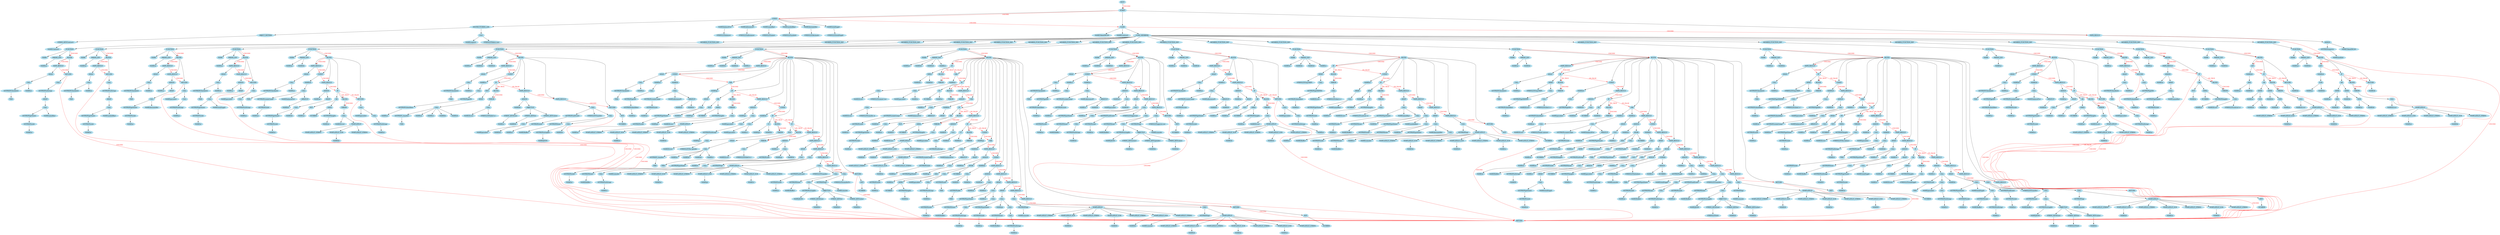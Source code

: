 digraph AST {
  node [color=lightblue2, style=filled];
  node0 [label="ROOT"];
  node1 [label="SCRIPT"];
  node0 -> node1 [weight=1];
  node2 [label="CONST"];
  node1 -> node2 [weight=1];
  node3 [label="DESTRUCTURING_LHS"];
  node2 -> node3 [weight=1];
  node4 [label="OBJECT_PATTERN"];
  node3 -> node4 [weight=1];
  node5 [label="STRING_KEY(Contract)"];
  node4 -> node5 [weight=1];
  node6 [label="NAME(Contract)"];
  node5 -> node6 [weight=1];
  node7 [label="CALL"];
  node3 -> node7 [weight=1];
  node8 [label="NAME(require)"];
  node7 -> node8 [weight=1];
  node9 [label="STRINGLIT(fabric-con)"];
  node7 -> node9 [weight=1];
  node10 [label="NAME(balancePre)"];
  node2 -> node10 [weight=1];
  node11 [label="STRINGLIT(balance)"];
  node10 -> node11 [weight=1];
  node12 [label="NAME(allowanceP)"];
  node2 -> node12 [weight=1];
  node13 [label="STRINGLIT(allowance)"];
  node12 -> node13 [weight=1];
  node14 [label="NAME(nameKey)"];
  node2 -> node14 [weight=1];
  node15 [label="STRINGLIT(name)"];
  node14 -> node15 [weight=1];
  node16 [label="NAME(symbolKey)"];
  node2 -> node16 [weight=1];
  node17 [label="STRINGLIT(symbol)"];
  node16 -> node17 [weight=1];
  node18 [label="NAME(decimalsKe)"];
  node2 -> node18 [weight=1];
  node19 [label="STRINGLIT(decimals)"];
  node18 -> node19 [weight=1];
  node20 [label="NAME(totalSuppl)"];
  node2 -> node20 [weight=1];
  node21 [label="STRINGLIT(totalSuppl)"];
  node20 -> node21 [weight=1];
  node22 [label="CLASS"];
  node2 -> node22 [label="UNCOND", fontcolor="red", weight=0.01, color="red"];
  node1 -> node22 [weight=1];
  node23 [label="NAME(TokenERC20)"];
  node22 -> node23 [weight=1];
  node24 [label="NAME(Contract)"];
  node22 -> node24 [weight=1];
  node25 [label="CLASS_MEMBERS"];
  node22 -> node25 [weight=1];
  node26 [label="MEMBER_FUNCTION_DEF"];
  node25 -> node26 [weight=1];
  node27 [label="FUNCTION"];
  node26 -> node27 [weight=1];
  node28 [label="NAME"];
  node27 -> node28 [weight=1];
  node29 [label="PARAM_LIST"];
  node27 -> node29 [weight=1];
  node30 [label="NAME(a)"];
  node29 -> node30 [weight=1];
  node31 [label="BLOCK"];
  node27 -> node31 [weight=1];
  node32 [label="EXPR_RESULT"];
  node31 -> node32 [weight=1];
  node33 [label="AWAIT"];
  node32 -> node33 [weight=1];
  node34 [label="CALL"];
  node33 -> node34 [weight=1];
  node35 [label="GETPROP(CheckIniti)"];
  node34 -> node35 [weight=1];
  node36 [label="THIS"];
  node35 -> node36 [weight=1];
  node37 [label="NAME(a)"];
  node34 -> node37 [weight=1];
  node38 [label="RETURN"];
  node32 -> node38 [label="UNCOND", fontcolor="red", weight=0.01, color="red"];
  node31 -> node38 [weight=1];
  node39 [label="CALL"];
  node38 -> node39 [weight=1];
  node40 [label="GETPROP(toString)"];
  node39 -> node40 [weight=1];
  node41 [label="AWAIT"];
  node40 -> node41 [weight=1];
  node42 [label="CALL"];
  node41 -> node42 [weight=1];
  node43 [label="GETPROP(getState)"];
  node42 -> node43 [weight=1];
  node44 [label="GETPROP(stub)"];
  node43 -> node44 [weight=1];
  node45 [label="NAME(a)"];
  node44 -> node45 [weight=1];
  node46 [label="NAME(nameKey)"];
  node42 -> node46 [weight=1];
  node38 -> RETURN [label="UNCOND", fontcolor="red", weight=0.01, color="red"];
  node31 -> node32 [label="UNCOND", fontcolor="red", weight=0.01, color="red"];
  node27 -> node31 [label="UNCOND", fontcolor="red", weight=0.01, color="red"];
  node47 [label="MEMBER_FUNCTION_DEF"];
  node25 -> node47 [weight=1];
  node48 [label="FUNCTION"];
  node47 -> node48 [weight=1];
  node49 [label="NAME"];
  node48 -> node49 [weight=1];
  node50 [label="PARAM_LIST"];
  node48 -> node50 [weight=1];
  node51 [label="NAME(a)"];
  node50 -> node51 [weight=1];
  node52 [label="BLOCK"];
  node48 -> node52 [weight=1];
  node53 [label="EXPR_RESULT"];
  node52 -> node53 [weight=1];
  node54 [label="AWAIT"];
  node53 -> node54 [weight=1];
  node55 [label="CALL"];
  node54 -> node55 [weight=1];
  node56 [label="GETPROP(CheckIniti)"];
  node55 -> node56 [weight=1];
  node57 [label="THIS"];
  node56 -> node57 [weight=1];
  node58 [label="NAME(a)"];
  node55 -> node58 [weight=1];
  node59 [label="RETURN"];
  node53 -> node59 [label="UNCOND", fontcolor="red", weight=0.01, color="red"];
  node52 -> node59 [weight=1];
  node60 [label="CALL"];
  node59 -> node60 [weight=1];
  node61 [label="GETPROP(toString)"];
  node60 -> node61 [weight=1];
  node62 [label="AWAIT"];
  node61 -> node62 [weight=1];
  node63 [label="CALL"];
  node62 -> node63 [weight=1];
  node64 [label="GETPROP(getState)"];
  node63 -> node64 [weight=1];
  node65 [label="GETPROP(stub)"];
  node64 -> node65 [weight=1];
  node66 [label="NAME(a)"];
  node65 -> node66 [weight=1];
  node67 [label="NAME(symbolKey)"];
  node63 -> node67 [weight=1];
  node59 -> RETURN [label="UNCOND", fontcolor="red", weight=0.01, color="red"];
  node52 -> node53 [label="UNCOND", fontcolor="red", weight=0.01, color="red"];
  node48 -> node52 [label="UNCOND", fontcolor="red", weight=0.01, color="red"];
  node68 [label="MEMBER_FUNCTION_DEF"];
  node25 -> node68 [weight=1];
  node69 [label="FUNCTION"];
  node68 -> node69 [weight=1];
  node70 [label="NAME"];
  node69 -> node70 [weight=1];
  node71 [label="PARAM_LIST"];
  node69 -> node71 [weight=1];
  node72 [label="NAME(a)"];
  node71 -> node72 [weight=1];
  node73 [label="BLOCK"];
  node69 -> node73 [weight=1];
  node74 [label="EXPR_RESULT"];
  node73 -> node74 [weight=1];
  node75 [label="AWAIT"];
  node74 -> node75 [weight=1];
  node76 [label="CALL"];
  node75 -> node76 [weight=1];
  node77 [label="GETPROP(CheckIniti)"];
  node76 -> node77 [weight=1];
  node78 [label="THIS"];
  node77 -> node78 [weight=1];
  node79 [label="NAME(a)"];
  node76 -> node79 [weight=1];
  node80 [label="EXPR_RESULT"];
  node74 -> node80 [label="UNCOND", fontcolor="red", weight=0.01, color="red"];
  node73 -> node80 [weight=1];
  node81 [label="ASSIGN"];
  node80 -> node81 [weight=1];
  node82 [label="NAME(a)"];
  node81 -> node82 [weight=1];
  node83 [label="AWAIT"];
  node81 -> node83 [weight=1];
  node84 [label="CALL"];
  node83 -> node84 [weight=1];
  node85 [label="GETPROP(getState)"];
  node84 -> node85 [weight=1];
  node86 [label="GETPROP(stub)"];
  node85 -> node86 [weight=1];
  node87 [label="NAME(a)"];
  node86 -> node87 [weight=1];
  node88 [label="NAME(decimalsKe)"];
  node84 -> node88 [weight=1];
  node89 [label="RETURN"];
  node80 -> node89 [label="UNCOND", fontcolor="red", weight=0.01, color="red"];
  node73 -> node89 [weight=1];
  node90 [label="CALL"];
  node89 -> node90 [weight=1];
  node91 [label="NAME(parseInt)"];
  node90 -> node91 [weight=1];
  node92 [label="CALL"];
  node90 -> node92 [weight=1];
  node93 [label="GETPROP(toString)"];
  node92 -> node93 [weight=1];
  node94 [label="NAME(a)"];
  node93 -> node94 [weight=1];
  node89 -> RETURN [label="UNCOND", fontcolor="red", weight=0.01, color="red"];
  node73 -> node74 [label="UNCOND", fontcolor="red", weight=0.01, color="red"];
  node69 -> node73 [label="UNCOND", fontcolor="red", weight=0.01, color="red"];
  node95 [label="MEMBER_FUNCTION_DEF"];
  node25 -> node95 [weight=1];
  node96 [label="FUNCTION"];
  node95 -> node96 [weight=1];
  node97 [label="NAME"];
  node96 -> node97 [weight=1];
  node98 [label="PARAM_LIST"];
  node96 -> node98 [weight=1];
  node99 [label="NAME(a)"];
  node98 -> node99 [weight=1];
  node100 [label="BLOCK"];
  node96 -> node100 [weight=1];
  node101 [label="EXPR_RESULT"];
  node100 -> node101 [weight=1];
  node102 [label="AWAIT"];
  node101 -> node102 [weight=1];
  node103 [label="CALL"];
  node102 -> node103 [weight=1];
  node104 [label="GETPROP(CheckIniti)"];
  node103 -> node104 [weight=1];
  node105 [label="THIS"];
  node104 -> node105 [weight=1];
  node106 [label="NAME(a)"];
  node103 -> node106 [weight=1];
  node107 [label="EXPR_RESULT"];
  node101 -> node107 [label="UNCOND", fontcolor="red", weight=0.01, color="red"];
  node100 -> node107 [weight=1];
  node108 [label="ASSIGN"];
  node107 -> node108 [weight=1];
  node109 [label="NAME(a)"];
  node108 -> node109 [weight=1];
  node110 [label="AWAIT"];
  node108 -> node110 [weight=1];
  node111 [label="CALL"];
  node110 -> node111 [weight=1];
  node112 [label="GETPROP(getState)"];
  node111 -> node112 [weight=1];
  node113 [label="GETPROP(stub)"];
  node112 -> node113 [weight=1];
  node114 [label="NAME(a)"];
  node113 -> node114 [weight=1];
  node115 [label="NAME(totalSuppl)"];
  node111 -> node115 [weight=1];
  node116 [label="RETURN"];
  node107 -> node116 [label="UNCOND", fontcolor="red", weight=0.01, color="red"];
  node100 -> node116 [weight=1];
  node117 [label="CALL"];
  node116 -> node117 [weight=1];
  node118 [label="NAME(parseInt)"];
  node117 -> node118 [weight=1];
  node119 [label="CALL"];
  node117 -> node119 [weight=1];
  node120 [label="GETPROP(toString)"];
  node119 -> node120 [weight=1];
  node121 [label="NAME(a)"];
  node120 -> node121 [weight=1];
  node116 -> RETURN [label="UNCOND", fontcolor="red", weight=0.01, color="red"];
  node100 -> node101 [label="UNCOND", fontcolor="red", weight=0.01, color="red"];
  node96 -> node100 [label="UNCOND", fontcolor="red", weight=0.01, color="red"];
  node122 [label="MEMBER_FUNCTION_DEF"];
  node25 -> node122 [weight=1];
  node123 [label="FUNCTION"];
  node122 -> node123 [weight=1];
  node124 [label="NAME"];
  node123 -> node124 [weight=1];
  node125 [label="PARAM_LIST"];
  node123 -> node125 [weight=1];
  node126 [label="NAME(a)"];
  node125 -> node126 [weight=1];
  node127 [label="NAME(b)"];
  node125 -> node127 [weight=1];
  node128 [label="BLOCK"];
  node123 -> node128 [weight=1];
  node129 [label="EXPR_RESULT"];
  node128 -> node129 [weight=1];
  node130 [label="AWAIT"];
  node129 -> node130 [weight=1];
  node131 [label="CALL"];
  node130 -> node131 [weight=1];
  node132 [label="GETPROP(CheckIniti)"];
  node131 -> node132 [weight=1];
  node133 [label="THIS"];
  node132 -> node133 [weight=1];
  node134 [label="NAME(a)"];
  node131 -> node134 [weight=1];
  node135 [label="CONST"];
  node129 -> node135 [label="UNCOND", fontcolor="red", weight=0.01, color="red"];
  node128 -> node135 [weight=1];
  node136 [label="NAME(d)"];
  node135 -> node136 [weight=1];
  node137 [label="CALL"];
  node136 -> node137 [weight=1];
  node138 [label="GETPROP(createComp)"];
  node137 -> node138 [weight=1];
  node139 [label="GETPROP(stub)"];
  node138 -> node139 [weight=1];
  node140 [label="NAME(a)"];
  node139 -> node140 [weight=1];
  node141 [label="NAME(balancePre)"];
  node137 -> node141 [weight=1];
  node142 [label="ARRAYLIT"];
  node137 -> node142 [weight=1];
  node143 [label="NAME(b)"];
  node142 -> node143 [weight=1];
  node144 [label="EXPR_RESULT"];
  node135 -> node144 [label="UNCOND", fontcolor="red", weight=0.01, color="red"];
  node128 -> node144 [weight=1];
  node145 [label="ASSIGN"];
  node144 -> node145 [weight=1];
  node146 [label="NAME(a)"];
  node145 -> node146 [weight=1];
  node147 [label="AWAIT"];
  node145 -> node147 [weight=1];
  node148 [label="CALL"];
  node147 -> node148 [weight=1];
  node149 [label="GETPROP(getState)"];
  node148 -> node149 [weight=1];
  node150 [label="GETPROP(stub)"];
  node149 -> node150 [weight=1];
  node151 [label="NAME(a)"];
  node150 -> node151 [weight=1];
  node152 [label="NAME(d)"];
  node148 -> node152 [weight=1];
  node153 [label="IF"];
  node144 -> node153 [label="UNCOND", fontcolor="red", weight=0.01, color="red"];
  node128 -> node153 [weight=1];
  node154 [label="OR"];
  node153 -> node154 [weight=1];
  node155 [label="NOT"];
  node154 -> node155 [weight=1];
  node156 [label="NAME(a)"];
  node155 -> node156 [weight=1];
  node157 [label="SHEQ"];
  node154 -> node157 [weight=1];
  node158 [label="NUMBER"];
  node157 -> node158 [weight=1];
  node159 [label="GETPROP(length)"];
  node157 -> node159 [weight=1];
  node160 [label="NAME(a)"];
  node159 -> node160 [weight=1];
  node161 [label="BLOCK"];
  node153 -> node161 [weight=1];
  node162 [label="THROW"];
  node161 -> node162 [weight=1];
  node163 [label="CALL"];
  node162 -> node163 [weight=1];
  node164 [label="NAME(Error)"];
  node163 -> node164 [weight=1];
  node165 [label="TEMPLATELIT"];
  node163 -> node165 [weight=1];
  node166 [label="TEMPLATELIT_STRING"];
  node165 -> node166 [weight=1];
  node167 [label="TEMPLATELIT_SUB"];
  node165 -> node167 [weight=1];
  node168 [label="NAME(b)"];
  node167 -> node168 [weight=1];
  node169 [label="TEMPLATELIT_STRING"];
  node165 -> node169 [weight=1];
  node161 -> node162 [label="UNCOND", fontcolor="red", weight=0.01, color="red"];
  node170 [label="RETURN"];
  node153 -> node161 [label="ON_TRUE", fontcolor="red", weight=0.01, color="red"];
  node153 -> node170 [label="ON_FALSE", fontcolor="red", weight=0.01, color="red"];
  node128 -> node170 [weight=1];
  node171 [label="CALL"];
  node170 -> node171 [weight=1];
  node172 [label="NAME(parseInt)"];
  node171 -> node172 [weight=1];
  node173 [label="CALL"];
  node171 -> node173 [weight=1];
  node174 [label="GETPROP(toString)"];
  node173 -> node174 [weight=1];
  node175 [label="NAME(a)"];
  node174 -> node175 [weight=1];
  node170 -> RETURN [label="UNCOND", fontcolor="red", weight=0.01, color="red"];
  node128 -> node129 [label="UNCOND", fontcolor="red", weight=0.01, color="red"];
  node123 -> node128 [label="UNCOND", fontcolor="red", weight=0.01, color="red"];
  node176 [label="MEMBER_FUNCTION_DEF"];
  node25 -> node176 [weight=1];
  node177 [label="FUNCTION"];
  node176 -> node177 [weight=1];
  node178 [label="NAME"];
  node177 -> node178 [weight=1];
  node179 [label="PARAM_LIST"];
  node177 -> node179 [weight=1];
  node180 [label="NAME(a)"];
  node179 -> node180 [weight=1];
  node181 [label="NAME(b)"];
  node179 -> node181 [weight=1];
  node182 [label="NAME(d)"];
  node179 -> node182 [weight=1];
  node183 [label="BLOCK"];
  node177 -> node183 [weight=1];
  node184 [label="EXPR_RESULT"];
  node183 -> node184 [weight=1];
  node185 [label="AWAIT"];
  node184 -> node185 [weight=1];
  node186 [label="CALL"];
  node185 -> node186 [weight=1];
  node187 [label="GETPROP(CheckIniti)"];
  node186 -> node187 [weight=1];
  node188 [label="THIS"];
  node187 -> node188 [weight=1];
  node189 [label="NAME(a)"];
  node186 -> node189 [weight=1];
  node190 [label="CONST"];
  node184 -> node190 [label="UNCOND", fontcolor="red", weight=0.01, color="red"];
  node183 -> node190 [weight=1];
  node191 [label="NAME(c)"];
  node190 -> node191 [weight=1];
  node192 [label="CALL"];
  node191 -> node192 [weight=1];
  node193 [label="GETPROP(getID)"];
  node192 -> node193 [weight=1];
  node194 [label="GETPROP(clientIden)"];
  node193 -> node194 [weight=1];
  node195 [label="NAME(a)"];
  node194 -> node195 [weight=1];
  node196 [label="IF"];
  node190 -> node196 [label="UNCOND", fontcolor="red", weight=0.01, color="red"];
  node183 -> node196 [weight=1];
  node197 [label="NOT"];
  node196 -> node197 [weight=1];
  node198 [label="AWAIT"];
  node197 -> node198 [weight=1];
  node199 [label="CALL"];
  node198 -> node199 [weight=1];
  node200 [label="GETPROP(_transfer)"];
  node199 -> node200 [weight=1];
  node201 [label="THIS"];
  node200 -> node201 [weight=1];
  node202 [label="NAME(a)"];
  node199 -> node202 [weight=1];
  node203 [label="NAME(c)"];
  node199 -> node203 [weight=1];
  node204 [label="NAME(b)"];
  node199 -> node204 [weight=1];
  node205 [label="NAME(d)"];
  node199 -> node205 [weight=1];
  node206 [label="BLOCK"];
  node196 -> node206 [weight=1];
  node207 [label="THROW"];
  node206 -> node207 [weight=1];
  node208 [label="CALL"];
  node207 -> node208 [weight=1];
  node209 [label="NAME(Error)"];
  node208 -> node209 [weight=1];
  node210 [label="STRINGLIT(Failed to )"];
  node208 -> node210 [weight=1];
  node206 -> node207 [label="UNCOND", fontcolor="red", weight=0.01, color="red"];
  node211 [label="EXPR_RESULT"];
  node196 -> node206 [label="ON_TRUE", fontcolor="red", weight=0.01, color="red"];
  node196 -> node211 [label="ON_FALSE", fontcolor="red", weight=0.01, color="red"];
  node183 -> node211 [weight=1];
  node212 [label="ASSIGN"];
  node211 -> node212 [weight=1];
  node213 [label="NAME(b)"];
  node212 -> node213 [weight=1];
  node214 [label="OBJECTLIT"];
  node212 -> node214 [weight=1];
  node215 [label="STRING_KEY(from)"];
  node214 -> node215 [weight=1];
  node216 [label="NAME(c)"];
  node215 -> node216 [weight=1];
  node217 [label="STRING_KEY(to)"];
  node214 -> node217 [weight=1];
  node218 [label="NAME(b)"];
  node217 -> node218 [weight=1];
  node219 [label="STRING_KEY(value)"];
  node214 -> node219 [weight=1];
  node220 [label="CALL"];
  node219 -> node220 [weight=1];
  node221 [label="NAME(parseInt)"];
  node220 -> node221 [weight=1];
  node222 [label="NAME(d)"];
  node220 -> node222 [weight=1];
  node223 [label="EXPR_RESULT"];
  node211 -> node223 [label="UNCOND", fontcolor="red", weight=0.01, color="red"];
  node183 -> node223 [weight=1];
  node224 [label="CALL"];
  node223 -> node224 [weight=1];
  node225 [label="GETPROP(setEvent)"];
  node224 -> node225 [weight=1];
  node226 [label="GETPROP(stub)"];
  node225 -> node226 [weight=1];
  node227 [label="NAME(a)"];
  node226 -> node227 [weight=1];
  node228 [label="STRINGLIT(Transfer)"];
  node224 -> node228 [weight=1];
  node229 [label="CALL"];
  node224 -> node229 [weight=1];
  node230 [label="GETPROP(from)"];
  node229 -> node230 [weight=1];
  node231 [label="NAME(Buffer)"];
  node230 -> node231 [weight=1];
  node232 [label="CALL"];
  node229 -> node232 [weight=1];
  node233 [label="GETPROP(stringify)"];
  node232 -> node233 [weight=1];
  node234 [label="NAME(JSON)"];
  node233 -> node234 [weight=1];
  node235 [label="NAME(b)"];
  node232 -> node235 [weight=1];
  node236 [label="RETURN"];
  node223 -> node236 [label="UNCOND", fontcolor="red", weight=0.01, color="red"];
  node183 -> node236 [weight=1];
  node237 [label="NOT"];
  node236 -> node237 [weight=1];
  node238 [label="NUMBER"];
  node237 -> node238 [weight=1];
  node236 -> RETURN [label="UNCOND", fontcolor="red", weight=0.01, color="red"];
  node183 -> node184 [label="UNCOND", fontcolor="red", weight=0.01, color="red"];
  node177 -> node183 [label="UNCOND", fontcolor="red", weight=0.01, color="red"];
  node239 [label="MEMBER_FUNCTION_DEF"];
  node25 -> node239 [weight=1];
  node240 [label="FUNCTION"];
  node239 -> node240 [weight=1];
  node241 [label="NAME"];
  node240 -> node241 [weight=1];
  node242 [label="PARAM_LIST"];
  node240 -> node242 [weight=1];
  node243 [label="NAME(a)"];
  node242 -> node243 [weight=1];
  node244 [label="NAME(b)"];
  node242 -> node244 [weight=1];
  node245 [label="NAME(d)"];
  node242 -> node245 [weight=1];
  node246 [label="NAME(c)"];
  node242 -> node246 [weight=1];
  node247 [label="BLOCK"];
  node240 -> node247 [weight=1];
  node248 [label="EXPR_RESULT"];
  node247 -> node248 [weight=1];
  node249 [label="AWAIT"];
  node248 -> node249 [weight=1];
  node250 [label="CALL"];
  node249 -> node250 [weight=1];
  node251 [label="GETPROP(CheckIniti)"];
  node250 -> node251 [weight=1];
  node252 [label="THIS"];
  node251 -> node252 [weight=1];
  node253 [label="NAME(a)"];
  node250 -> node253 [weight=1];
  node254 [label="CONST"];
  node248 -> node254 [label="UNCOND", fontcolor="red", weight=0.01, color="red"];
  node247 -> node254 [weight=1];
  node255 [label="NAME(e)"];
  node254 -> node255 [weight=1];
  node256 [label="CALL"];
  node255 -> node256 [weight=1];
  node257 [label="GETPROP(getID)"];
  node256 -> node257 [weight=1];
  node258 [label="GETPROP(clientIden)"];
  node257 -> node258 [weight=1];
  node259 [label="NAME(a)"];
  node258 -> node259 [weight=1];
  node260 [label="NAME(f)"];
  node254 -> node260 [weight=1];
  node261 [label="CALL"];
  node260 -> node261 [weight=1];
  node262 [label="GETPROP(createComp)"];
  node261 -> node262 [weight=1];
  node263 [label="GETPROP(stub)"];
  node262 -> node263 [weight=1];
  node264 [label="NAME(a)"];
  node263 -> node264 [weight=1];
  node265 [label="NAME(allowanceP)"];
  node261 -> node265 [weight=1];
  node266 [label="ARRAYLIT"];
  node261 -> node266 [weight=1];
  node267 [label="NAME(b)"];
  node266 -> node267 [weight=1];
  node268 [label="NAME(e)"];
  node266 -> node268 [weight=1];
  node269 [label="VAR"];
  node254 -> node269 [label="UNCOND", fontcolor="red", weight=0.01, color="red"];
  node247 -> node269 [weight=1];
  node270 [label="NAME(g)"];
  node269 -> node270 [weight=1];
  node271 [label="AWAIT"];
  node270 -> node271 [weight=1];
  node272 [label="CALL"];
  node271 -> node272 [weight=1];
  node273 [label="GETPROP(getState)"];
  node272 -> node273 [weight=1];
  node274 [label="GETPROP(stub)"];
  node273 -> node274 [weight=1];
  node275 [label="NAME(a)"];
  node274 -> node275 [weight=1];
  node276 [label="NAME(f)"];
  node272 -> node276 [weight=1];
  node277 [label="IF"];
  node269 -> node277 [label="UNCOND", fontcolor="red", weight=0.01, color="red"];
  node247 -> node277 [weight=1];
  node278 [label="OR"];
  node277 -> node278 [weight=1];
  node279 [label="NOT"];
  node278 -> node279 [weight=1];
  node280 [label="NAME(g)"];
  node279 -> node280 [weight=1];
  node281 [label="SHEQ"];
  node278 -> node281 [weight=1];
  node282 [label="NUMBER"];
  node281 -> node282 [weight=1];
  node283 [label="GETPROP(length)"];
  node281 -> node283 [weight=1];
  node284 [label="NAME(g)"];
  node283 -> node284 [weight=1];
  node285 [label="BLOCK"];
  node277 -> node285 [weight=1];
  node286 [label="THROW"];
  node285 -> node286 [weight=1];
  node287 [label="CALL"];
  node286 -> node287 [weight=1];
  node288 [label="NAME(Error)"];
  node287 -> node288 [weight=1];
  node289 [label="TEMPLATELIT"];
  node287 -> node289 [weight=1];
  node290 [label="TEMPLATELIT_STRING"];
  node289 -> node290 [weight=1];
  node291 [label="TEMPLATELIT_SUB"];
  node289 -> node291 [weight=1];
  node292 [label="NAME(e)"];
  node291 -> node292 [weight=1];
  node293 [label="TEMPLATELIT_STRING"];
  node289 -> node293 [weight=1];
  node294 [label="TEMPLATELIT_SUB"];
  node289 -> node294 [weight=1];
  node295 [label="NAME(b)"];
  node294 -> node295 [weight=1];
  node296 [label="TEMPLATELIT_STRING"];
  node289 -> node296 [weight=1];
  node285 -> node286 [label="UNCOND", fontcolor="red", weight=0.01, color="red"];
  node297 [label="EXPR_RESULT"];
  node277 -> node285 [label="ON_TRUE", fontcolor="red", weight=0.01, color="red"];
  node277 -> node297 [label="ON_FALSE", fontcolor="red", weight=0.01, color="red"];
  node247 -> node297 [weight=1];
  node298 [label="ASSIGN"];
  node297 -> node298 [weight=1];
  node299 [label="NAME(g)"];
  node298 -> node299 [weight=1];
  node300 [label="CALL"];
  node298 -> node300 [weight=1];
  node301 [label="NAME(parseInt)"];
  node300 -> node301 [weight=1];
  node302 [label="CALL"];
  node300 -> node302 [weight=1];
  node303 [label="GETPROP(toString)"];
  node302 -> node303 [weight=1];
  node304 [label="NAME(g)"];
  node303 -> node304 [weight=1];
  node305 [label="CONST"];
  node297 -> node305 [label="UNCOND", fontcolor="red", weight=0.01, color="red"];
  node247 -> node305 [weight=1];
  node306 [label="NAME(h)"];
  node305 -> node306 [weight=1];
  node307 [label="CALL"];
  node306 -> node307 [weight=1];
  node308 [label="NAME(parseInt)"];
  node307 -> node308 [weight=1];
  node309 [label="NAME(c)"];
  node307 -> node309 [weight=1];
  node310 [label="IF"];
  node305 -> node310 [label="UNCOND", fontcolor="red", weight=0.01, color="red"];
  node247 -> node310 [weight=1];
  node311 [label="LT"];
  node310 -> node311 [weight=1];
  node312 [label="NAME(g)"];
  node311 -> node312 [weight=1];
  node313 [label="NAME(h)"];
  node311 -> node313 [weight=1];
  node314 [label="BLOCK"];
  node310 -> node314 [weight=1];
  node315 [label="THROW"];
  node314 -> node315 [weight=1];
  node316 [label="CALL"];
  node315 -> node316 [weight=1];
  node317 [label="NAME(Error)"];
  node316 -> node317 [weight=1];
  node318 [label="STRINGLIT(The spende)"];
  node316 -> node318 [weight=1];
  node314 -> node315 [label="UNCOND", fontcolor="red", weight=0.01, color="red"];
  node319 [label="IF"];
  node310 -> node314 [label="ON_TRUE", fontcolor="red", weight=0.01, color="red"];
  node310 -> node319 [label="ON_FALSE", fontcolor="red", weight=0.01, color="red"];
  node247 -> node319 [weight=1];
  node320 [label="NOT"];
  node319 -> node320 [weight=1];
  node321 [label="AWAIT"];
  node320 -> node321 [weight=1];
  node322 [label="CALL"];
  node321 -> node322 [weight=1];
  node323 [label="GETPROP(_transfer)"];
  node322 -> node323 [weight=1];
  node324 [label="THIS"];
  node323 -> node324 [weight=1];
  node325 [label="NAME(a)"];
  node322 -> node325 [weight=1];
  node326 [label="NAME(b)"];
  node322 -> node326 [weight=1];
  node327 [label="NAME(d)"];
  node322 -> node327 [weight=1];
  node328 [label="NAME(c)"];
  node322 -> node328 [weight=1];
  node329 [label="BLOCK"];
  node319 -> node329 [weight=1];
  node330 [label="THROW"];
  node329 -> node330 [weight=1];
  node331 [label="CALL"];
  node330 -> node331 [weight=1];
  node332 [label="NAME(Error)"];
  node331 -> node332 [weight=1];
  node333 [label="STRINGLIT(Failed to )"];
  node331 -> node333 [weight=1];
  node329 -> node330 [label="UNCOND", fontcolor="red", weight=0.01, color="red"];
  node334 [label="EXPR_RESULT"];
  node319 -> node329 [label="ON_TRUE", fontcolor="red", weight=0.01, color="red"];
  node319 -> node334 [label="ON_FALSE", fontcolor="red", weight=0.01, color="red"];
  node247 -> node334 [weight=1];
  node335 [label="ASSIGN"];
  node334 -> node335 [weight=1];
  node336 [label="NAME(c)"];
  node335 -> node336 [weight=1];
  node337 [label="CALL"];
  node335 -> node337 [weight=1];
  node338 [label="GETPROP(sub)"];
  node337 -> node338 [weight=1];
  node339 [label="THIS"];
  node338 -> node339 [weight=1];
  node340 [label="NAME(g)"];
  node337 -> node340 [weight=1];
  node341 [label="NAME(h)"];
  node337 -> node341 [weight=1];
  node342 [label="EXPR_RESULT"];
  node334 -> node342 [label="UNCOND", fontcolor="red", weight=0.01, color="red"];
  node247 -> node342 [weight=1];
  node343 [label="AWAIT"];
  node342 -> node343 [weight=1];
  node344 [label="CALL"];
  node343 -> node344 [weight=1];
  node345 [label="GETPROP(putState)"];
  node344 -> node345 [weight=1];
  node346 [label="GETPROP(stub)"];
  node345 -> node346 [weight=1];
  node347 [label="NAME(a)"];
  node346 -> node347 [weight=1];
  node348 [label="NAME(f)"];
  node344 -> node348 [weight=1];
  node349 [label="CALL"];
  node344 -> node349 [weight=1];
  node350 [label="GETPROP(from)"];
  node349 -> node350 [weight=1];
  node351 [label="NAME(Buffer)"];
  node350 -> node351 [weight=1];
  node352 [label="CALL"];
  node349 -> node352 [weight=1];
  node353 [label="GETPROP(toString)"];
  node352 -> node353 [weight=1];
  node354 [label="NAME(c)"];
  node353 -> node354 [weight=1];
  node355 [label="EXPR_RESULT"];
  node342 -> node355 [label="UNCOND", fontcolor="red", weight=0.01, color="red"];
  node247 -> node355 [weight=1];
  node356 [label="CALL"];
  node355 -> node356 [weight=1];
  node357 [label="GETPROP(log)"];
  node356 -> node357 [weight=1];
  node358 [label="NAME(console)"];
  node357 -> node358 [weight=1];
  node359 [label="TEMPLATELIT"];
  node356 -> node359 [weight=1];
  node360 [label="TEMPLATELIT_STRING"];
  node359 -> node360 [weight=1];
  node361 [label="TEMPLATELIT_SUB"];
  node359 -> node361 [weight=1];
  node362 [label="NAME(e)"];
  node361 -> node362 [weight=1];
  node363 [label="TEMPLATELIT_STRING"];
  node359 -> node363 [weight=1];
  node364 [label="TEMPLATELIT_SUB"];
  node359 -> node364 [weight=1];
  node365 [label="NAME(g)"];
  node364 -> node365 [weight=1];
  node366 [label="TEMPLATELIT_STRING"];
  node359 -> node366 [weight=1];
  node367 [label="TEMPLATELIT_SUB"];
  node359 -> node367 [weight=1];
  node368 [label="NAME(c)"];
  node367 -> node368 [weight=1];
  node369 [label="TEMPLATELIT_STRING"];
  node359 -> node369 [weight=1];
  node370 [label="EXPR_RESULT"];
  node355 -> node370 [label="UNCOND", fontcolor="red", weight=0.01, color="red"];
  node247 -> node370 [weight=1];
  node371 [label="CALL"];
  node370 -> node371 [weight=1];
  node372 [label="GETPROP(setEvent)"];
  node371 -> node372 [weight=1];
  node373 [label="GETPROP(stub)"];
  node372 -> node373 [weight=1];
  node374 [label="NAME(a)"];
  node373 -> node374 [weight=1];
  node375 [label="STRINGLIT(Transfer)"];
  node371 -> node375 [weight=1];
  node376 [label="CALL"];
  node371 -> node376 [weight=1];
  node377 [label="GETPROP(from)"];
  node376 -> node377 [weight=1];
  node378 [label="NAME(Buffer)"];
  node377 -> node378 [weight=1];
  node379 [label="CALL"];
  node376 -> node379 [weight=1];
  node380 [label="GETPROP(stringify)"];
  node379 -> node380 [weight=1];
  node381 [label="NAME(JSON)"];
  node380 -> node381 [weight=1];
  node382 [label="OBJECTLIT"];
  node379 -> node382 [weight=1];
  node383 [label="STRING_KEY(from)"];
  node382 -> node383 [weight=1];
  node384 [label="NAME(b)"];
  node383 -> node384 [weight=1];
  node385 [label="STRING_KEY(to)"];
  node382 -> node385 [weight=1];
  node386 [label="NAME(d)"];
  node385 -> node386 [weight=1];
  node387 [label="STRING_KEY(value)"];
  node382 -> node387 [weight=1];
  node388 [label="NAME(h)"];
  node387 -> node388 [weight=1];
  node389 [label="EXPR_RESULT"];
  node370 -> node389 [label="UNCOND", fontcolor="red", weight=0.01, color="red"];
  node247 -> node389 [weight=1];
  node390 [label="CALL"];
  node389 -> node390 [weight=1];
  node391 [label="GETPROP(log)"];
  node390 -> node391 [weight=1];
  node392 [label="NAME(console)"];
  node391 -> node392 [weight=1];
  node393 [label="STRINGLIT(transferFr)"];
  node390 -> node393 [weight=1];
  node394 [label="RETURN"];
  node389 -> node394 [label="UNCOND", fontcolor="red", weight=0.01, color="red"];
  node247 -> node394 [weight=1];
  node395 [label="NOT"];
  node394 -> node395 [weight=1];
  node396 [label="NUMBER"];
  node395 -> node396 [weight=1];
  node394 -> RETURN [label="UNCOND", fontcolor="red", weight=0.01, color="red"];
  node247 -> node248 [label="UNCOND", fontcolor="red", weight=0.01, color="red"];
  node240 -> node247 [label="UNCOND", fontcolor="red", weight=0.01, color="red"];
  node397 [label="MEMBER_FUNCTION_DEF"];
  node25 -> node397 [weight=1];
  node398 [label="FUNCTION"];
  node397 -> node398 [weight=1];
  node399 [label="NAME"];
  node398 -> node399 [weight=1];
  node400 [label="PARAM_LIST"];
  node398 -> node400 [weight=1];
  node401 [label="NAME(a)"];
  node400 -> node401 [weight=1];
  node402 [label="NAME(b)"];
  node400 -> node402 [weight=1];
  node403 [label="NAME(d)"];
  node400 -> node403 [weight=1];
  node404 [label="NAME(c)"];
  node400 -> node404 [weight=1];
  node405 [label="BLOCK"];
  node398 -> node405 [weight=1];
  node406 [label="IF"];
  node405 -> node406 [weight=1];
  node407 [label="SHEQ"];
  node406 -> node407 [weight=1];
  node408 [label="NAME(b)"];
  node407 -> node408 [weight=1];
  node409 [label="NAME(d)"];
  node407 -> node409 [weight=1];
  node410 [label="BLOCK"];
  node406 -> node410 [weight=1];
  node411 [label="THROW"];
  node410 -> node411 [weight=1];
  node412 [label="CALL"];
  node411 -> node412 [weight=1];
  node413 [label="NAME(Error)"];
  node412 -> node413 [weight=1];
  node414 [label="STRINGLIT(cannot tra)"];
  node412 -> node414 [weight=1];
  node410 -> node411 [label="UNCOND", fontcolor="red", weight=0.01, color="red"];
  node415 [label="VAR"];
  node406 -> node410 [label="ON_TRUE", fontcolor="red", weight=0.01, color="red"];
  node406 -> node415 [label="ON_FALSE", fontcolor="red", weight=0.01, color="red"];
  node405 -> node415 [weight=1];
  node416 [label="NAME(e)"];
  node415 -> node416 [weight=1];
  node417 [label="CALL"];
  node416 -> node417 [weight=1];
  node418 [label="NAME(parseInt)"];
  node417 -> node418 [weight=1];
  node419 [label="NAME(c)"];
  node417 -> node419 [weight=1];
  node420 [label="IF"];
  node415 -> node420 [label="UNCOND", fontcolor="red", weight=0.01, color="red"];
  node405 -> node420 [weight=1];
  node421 [label="GT"];
  node420 -> node421 [weight=1];
  node422 [label="NUMBER"];
  node421 -> node422 [weight=1];
  node423 [label="NAME(e)"];
  node421 -> node423 [weight=1];
  node424 [label="BLOCK"];
  node420 -> node424 [weight=1];
  node425 [label="THROW"];
  node424 -> node425 [weight=1];
  node426 [label="CALL"];
  node425 -> node426 [weight=1];
  node427 [label="NAME(Error)"];
  node426 -> node427 [weight=1];
  node428 [label="STRINGLIT(transfer a)"];
  node426 -> node428 [weight=1];
  node424 -> node425 [label="UNCOND", fontcolor="red", weight=0.01, color="red"];
  node429 [label="EXPR_RESULT"];
  node420 -> node424 [label="ON_TRUE", fontcolor="red", weight=0.01, color="red"];
  node420 -> node429 [label="ON_FALSE", fontcolor="red", weight=0.01, color="red"];
  node405 -> node429 [weight=1];
  node430 [label="ASSIGN"];
  node429 -> node430 [weight=1];
  node431 [label="NAME(c)"];
  node430 -> node431 [weight=1];
  node432 [label="CALL"];
  node430 -> node432 [weight=1];
  node433 [label="GETPROP(createComp)"];
  node432 -> node433 [weight=1];
  node434 [label="GETPROP(stub)"];
  node433 -> node434 [weight=1];
  node435 [label="NAME(a)"];
  node434 -> node435 [weight=1];
  node436 [label="NAME(balancePre)"];
  node432 -> node436 [weight=1];
  node437 [label="ARRAYLIT"];
  node432 -> node437 [weight=1];
  node438 [label="NAME(b)"];
  node437 -> node438 [weight=1];
  node439 [label="VAR"];
  node429 -> node439 [label="UNCOND", fontcolor="red", weight=0.01, color="red"];
  node405 -> node439 [weight=1];
  node440 [label="NAME(f)"];
  node439 -> node440 [weight=1];
  node441 [label="AWAIT"];
  node440 -> node441 [weight=1];
  node442 [label="CALL"];
  node441 -> node442 [weight=1];
  node443 [label="GETPROP(getState)"];
  node442 -> node443 [weight=1];
  node444 [label="GETPROP(stub)"];
  node443 -> node444 [weight=1];
  node445 [label="NAME(a)"];
  node444 -> node445 [weight=1];
  node446 [label="NAME(c)"];
  node442 -> node446 [weight=1];
  node447 [label="IF"];
  node439 -> node447 [label="UNCOND", fontcolor="red", weight=0.01, color="red"];
  node405 -> node447 [weight=1];
  node448 [label="OR"];
  node447 -> node448 [weight=1];
  node449 [label="NOT"];
  node448 -> node449 [weight=1];
  node450 [label="NAME(f)"];
  node449 -> node450 [weight=1];
  node451 [label="SHEQ"];
  node448 -> node451 [weight=1];
  node452 [label="NUMBER"];
  node451 -> node452 [weight=1];
  node453 [label="GETPROP(length)"];
  node451 -> node453 [weight=1];
  node454 [label="NAME(f)"];
  node453 -> node454 [weight=1];
  node455 [label="BLOCK"];
  node447 -> node455 [weight=1];
  node456 [label="THROW"];
  node455 -> node456 [weight=1];
  node457 [label="CALL"];
  node456 -> node457 [weight=1];
  node458 [label="NAME(Error)"];
  node457 -> node458 [weight=1];
  node459 [label="TEMPLATELIT"];
  node457 -> node459 [weight=1];
  node460 [label="TEMPLATELIT_STRING"];
  node459 -> node460 [weight=1];
  node461 [label="TEMPLATELIT_SUB"];
  node459 -> node461 [weight=1];
  node462 [label="NAME(b)"];
  node461 -> node462 [weight=1];
  node463 [label="TEMPLATELIT_STRING"];
  node459 -> node463 [weight=1];
  node455 -> node456 [label="UNCOND", fontcolor="red", weight=0.01, color="red"];
  node464 [label="EXPR_RESULT"];
  node447 -> node455 [label="ON_TRUE", fontcolor="red", weight=0.01, color="red"];
  node447 -> node464 [label="ON_FALSE", fontcolor="red", weight=0.01, color="red"];
  node405 -> node464 [weight=1];
  node465 [label="ASSIGN"];
  node464 -> node465 [weight=1];
  node466 [label="NAME(f)"];
  node465 -> node466 [weight=1];
  node467 [label="CALL"];
  node465 -> node467 [weight=1];
  node468 [label="NAME(parseInt)"];
  node467 -> node468 [weight=1];
  node469 [label="CALL"];
  node467 -> node469 [weight=1];
  node470 [label="GETPROP(toString)"];
  node469 -> node470 [weight=1];
  node471 [label="NAME(f)"];
  node470 -> node471 [weight=1];
  node472 [label="IF"];
  node464 -> node472 [label="UNCOND", fontcolor="red", weight=0.01, color="red"];
  node405 -> node472 [weight=1];
  node473 [label="LT"];
  node472 -> node473 [weight=1];
  node474 [label="NAME(f)"];
  node473 -> node474 [weight=1];
  node475 [label="NAME(e)"];
  node473 -> node475 [weight=1];
  node476 [label="BLOCK"];
  node472 -> node476 [weight=1];
  node477 [label="THROW"];
  node476 -> node477 [weight=1];
  node478 [label="CALL"];
  node477 -> node478 [weight=1];
  node479 [label="NAME(Error)"];
  node478 -> node479 [weight=1];
  node480 [label="TEMPLATELIT"];
  node478 -> node480 [weight=1];
  node481 [label="TEMPLATELIT_STRING"];
  node480 -> node481 [weight=1];
  node482 [label="TEMPLATELIT_SUB"];
  node480 -> node482 [weight=1];
  node483 [label="NAME(b)"];
  node482 -> node483 [weight=1];
  node484 [label="TEMPLATELIT_STRING"];
  node480 -> node484 [weight=1];
  node476 -> node477 [label="UNCOND", fontcolor="red", weight=0.01, color="red"];
  node485 [label="CONST"];
  node472 -> node476 [label="ON_TRUE", fontcolor="red", weight=0.01, color="red"];
  node472 -> node485 [label="ON_FALSE", fontcolor="red", weight=0.01, color="red"];
  node405 -> node485 [weight=1];
  node486 [label="NAME(g)"];
  node485 -> node486 [weight=1];
  node487 [label="CALL"];
  node486 -> node487 [weight=1];
  node488 [label="GETPROP(createComp)"];
  node487 -> node488 [weight=1];
  node489 [label="GETPROP(stub)"];
  node488 -> node489 [weight=1];
  node490 [label="NAME(a)"];
  node489 -> node490 [weight=1];
  node491 [label="NAME(balancePre)"];
  node487 -> node491 [weight=1];
  node492 [label="ARRAYLIT"];
  node487 -> node492 [weight=1];
  node493 [label="NAME(d)"];
  node492 -> node493 [weight=1];
  node494 [label="VAR"];
  node485 -> node494 [label="UNCOND", fontcolor="red", weight=0.01, color="red"];
  node405 -> node494 [weight=1];
  node495 [label="NAME(h)"];
  node494 -> node495 [weight=1];
  node496 [label="AWAIT"];
  node495 -> node496 [weight=1];
  node497 [label="CALL"];
  node496 -> node497 [weight=1];
  node498 [label="GETPROP(getState)"];
  node497 -> node498 [weight=1];
  node499 [label="GETPROP(stub)"];
  node498 -> node499 [weight=1];
  node500 [label="NAME(a)"];
  node499 -> node500 [weight=1];
  node501 [label="NAME(g)"];
  node497 -> node501 [weight=1];
  node502 [label="EXPR_RESULT"];
  node494 -> node502 [label="UNCOND", fontcolor="red", weight=0.01, color="red"];
  node405 -> node502 [weight=1];
  node503 [label="ASSIGN"];
  node502 -> node503 [weight=1];
  node504 [label="NAME(h)"];
  node503 -> node504 [weight=1];
  node505 [label="HOOK"];
  node503 -> node505 [weight=1];
  node506 [label="AND"];
  node505 -> node506 [weight=1];
  node507 [label="NAME(h)"];
  node506 -> node507 [weight=1];
  node508 [label="SHNE"];
  node506 -> node508 [weight=1];
  node509 [label="NUMBER"];
  node508 -> node509 [weight=1];
  node510 [label="GETPROP(length)"];
  node508 -> node510 [weight=1];
  node511 [label="NAME(h)"];
  node510 -> node511 [weight=1];
  node512 [label="CALL"];
  node505 -> node512 [weight=1];
  node513 [label="NAME(parseInt)"];
  node512 -> node513 [weight=1];
  node514 [label="CALL"];
  node512 -> node514 [weight=1];
  node515 [label="GETPROP(toString)"];
  node514 -> node515 [weight=1];
  node516 [label="NAME(h)"];
  node515 -> node516 [weight=1];
  node517 [label="NUMBER"];
  node505 -> node517 [weight=1];
  node518 [label="CONST"];
  node502 -> node518 [label="UNCOND", fontcolor="red", weight=0.01, color="red"];
  node405 -> node518 [weight=1];
  node519 [label="NAME(k)"];
  node518 -> node519 [weight=1];
  node520 [label="CALL"];
  node519 -> node520 [weight=1];
  node521 [label="GETPROP(sub)"];
  node520 -> node521 [weight=1];
  node522 [label="THIS"];
  node521 -> node522 [weight=1];
  node523 [label="NAME(f)"];
  node520 -> node523 [weight=1];
  node524 [label="NAME(e)"];
  node520 -> node524 [weight=1];
  node525 [label="EXPR_RESULT"];
  node518 -> node525 [label="UNCOND", fontcolor="red", weight=0.01, color="red"];
  node405 -> node525 [weight=1];
  node526 [label="ASSIGN"];
  node525 -> node526 [weight=1];
  node527 [label="NAME(e)"];
  node526 -> node527 [weight=1];
  node528 [label="CALL"];
  node526 -> node528 [weight=1];
  node529 [label="GETPROP(add)"];
  node528 -> node529 [weight=1];
  node530 [label="THIS"];
  node529 -> node530 [weight=1];
  node531 [label="NAME(h)"];
  node528 -> node531 [weight=1];
  node532 [label="NAME(e)"];
  node528 -> node532 [weight=1];
  node533 [label="EXPR_RESULT"];
  node525 -> node533 [label="UNCOND", fontcolor="red", weight=0.01, color="red"];
  node405 -> node533 [weight=1];
  node534 [label="AWAIT"];
  node533 -> node534 [weight=1];
  node535 [label="CALL"];
  node534 -> node535 [weight=1];
  node536 [label="GETPROP(putState)"];
  node535 -> node536 [weight=1];
  node537 [label="GETPROP(stub)"];
  node536 -> node537 [weight=1];
  node538 [label="NAME(a)"];
  node537 -> node538 [weight=1];
  node539 [label="NAME(c)"];
  node535 -> node539 [weight=1];
  node540 [label="CALL"];
  node535 -> node540 [weight=1];
  node541 [label="GETPROP(from)"];
  node540 -> node541 [weight=1];
  node542 [label="NAME(Buffer)"];
  node541 -> node542 [weight=1];
  node543 [label="CALL"];
  node540 -> node543 [weight=1];
  node544 [label="GETPROP(toString)"];
  node543 -> node544 [weight=1];
  node545 [label="NAME(k)"];
  node544 -> node545 [weight=1];
  node546 [label="EXPR_RESULT"];
  node533 -> node546 [label="UNCOND", fontcolor="red", weight=0.01, color="red"];
  node405 -> node546 [weight=1];
  node547 [label="AWAIT"];
  node546 -> node547 [weight=1];
  node548 [label="CALL"];
  node547 -> node548 [weight=1];
  node549 [label="GETPROP(putState)"];
  node548 -> node549 [weight=1];
  node550 [label="GETPROP(stub)"];
  node549 -> node550 [weight=1];
  node551 [label="NAME(a)"];
  node550 -> node551 [weight=1];
  node552 [label="NAME(g)"];
  node548 -> node552 [weight=1];
  node553 [label="CALL"];
  node548 -> node553 [weight=1];
  node554 [label="GETPROP(from)"];
  node553 -> node554 [weight=1];
  node555 [label="NAME(Buffer)"];
  node554 -> node555 [weight=1];
  node556 [label="CALL"];
  node553 -> node556 [weight=1];
  node557 [label="GETPROP(toString)"];
  node556 -> node557 [weight=1];
  node558 [label="NAME(e)"];
  node557 -> node558 [weight=1];
  node559 [label="EXPR_RESULT"];
  node546 -> node559 [label="UNCOND", fontcolor="red", weight=0.01, color="red"];
  node405 -> node559 [weight=1];
  node560 [label="CALL"];
  node559 -> node560 [weight=1];
  node561 [label="GETPROP(log)"];
  node560 -> node561 [weight=1];
  node562 [label="NAME(console)"];
  node561 -> node562 [weight=1];
  node563 [label="TEMPLATELIT"];
  node560 -> node563 [weight=1];
  node564 [label="TEMPLATELIT_STRING"];
  node563 -> node564 [weight=1];
  node565 [label="TEMPLATELIT_SUB"];
  node563 -> node565 [weight=1];
  node566 [label="NAME(b)"];
  node565 -> node566 [weight=1];
  node567 [label="TEMPLATELIT_STRING"];
  node563 -> node567 [weight=1];
  node568 [label="TEMPLATELIT_SUB"];
  node563 -> node568 [weight=1];
  node569 [label="NAME(f)"];
  node568 -> node569 [weight=1];
  node570 [label="TEMPLATELIT_STRING"];
  node563 -> node570 [weight=1];
  node571 [label="TEMPLATELIT_SUB"];
  node563 -> node571 [weight=1];
  node572 [label="NAME(k)"];
  node571 -> node572 [weight=1];
  node573 [label="TEMPLATELIT_STRING"];
  node563 -> node573 [weight=1];
  node574 [label="EXPR_RESULT"];
  node559 -> node574 [label="UNCOND", fontcolor="red", weight=0.01, color="red"];
  node405 -> node574 [weight=1];
  node575 [label="CALL"];
  node574 -> node575 [weight=1];
  node576 [label="GETPROP(log)"];
  node575 -> node576 [weight=1];
  node577 [label="NAME(console)"];
  node576 -> node577 [weight=1];
  node578 [label="TEMPLATELIT"];
  node575 -> node578 [weight=1];
  node579 [label="TEMPLATELIT_STRING"];
  node578 -> node579 [weight=1];
  node580 [label="TEMPLATELIT_SUB"];
  node578 -> node580 [weight=1];
  node581 [label="NAME(d)"];
  node580 -> node581 [weight=1];
  node582 [label="TEMPLATELIT_STRING"];
  node578 -> node582 [weight=1];
  node583 [label="TEMPLATELIT_SUB"];
  node578 -> node583 [weight=1];
  node584 [label="NAME(h)"];
  node583 -> node584 [weight=1];
  node585 [label="TEMPLATELIT_STRING"];
  node578 -> node585 [weight=1];
  node586 [label="TEMPLATELIT_SUB"];
  node578 -> node586 [weight=1];
  node587 [label="NAME(e)"];
  node586 -> node587 [weight=1];
  node588 [label="TEMPLATELIT_STRING"];
  node578 -> node588 [weight=1];
  node589 [label="RETURN"];
  node574 -> node589 [label="UNCOND", fontcolor="red", weight=0.01, color="red"];
  node405 -> node589 [weight=1];
  node590 [label="NOT"];
  node589 -> node590 [weight=1];
  node591 [label="NUMBER"];
  node590 -> node591 [weight=1];
  node589 -> RETURN [label="UNCOND", fontcolor="red", weight=0.01, color="red"];
  node405 -> node406 [label="UNCOND", fontcolor="red", weight=0.01, color="red"];
  node398 -> node405 [label="UNCOND", fontcolor="red", weight=0.01, color="red"];
  node592 [label="MEMBER_FUNCTION_DEF"];
  node25 -> node592 [weight=1];
  node593 [label="FUNCTION"];
  node592 -> node593 [weight=1];
  node594 [label="NAME"];
  node593 -> node594 [weight=1];
  node595 [label="PARAM_LIST"];
  node593 -> node595 [weight=1];
  node596 [label="NAME(a)"];
  node595 -> node596 [weight=1];
  node597 [label="NAME(b)"];
  node595 -> node597 [weight=1];
  node598 [label="NAME(d)"];
  node595 -> node598 [weight=1];
  node599 [label="BLOCK"];
  node593 -> node599 [weight=1];
  node600 [label="EXPR_RESULT"];
  node599 -> node600 [weight=1];
  node601 [label="AWAIT"];
  node600 -> node601 [weight=1];
  node602 [label="CALL"];
  node601 -> node602 [weight=1];
  node603 [label="GETPROP(CheckIniti)"];
  node602 -> node603 [weight=1];
  node604 [label="THIS"];
  node603 -> node604 [weight=1];
  node605 [label="NAME(a)"];
  node602 -> node605 [weight=1];
  node606 [label="CONST"];
  node600 -> node606 [label="UNCOND", fontcolor="red", weight=0.01, color="red"];
  node599 -> node606 [weight=1];
  node607 [label="NAME(c)"];
  node606 -> node607 [weight=1];
  node608 [label="CALL"];
  node607 -> node608 [weight=1];
  node609 [label="GETPROP(getID)"];
  node608 -> node609 [weight=1];
  node610 [label="GETPROP(clientIden)"];
  node609 -> node610 [weight=1];
  node611 [label="NAME(a)"];
  node610 -> node611 [weight=1];
  node612 [label="NAME(e)"];
  node606 -> node612 [weight=1];
  node613 [label="CALL"];
  node612 -> node613 [weight=1];
  node614 [label="GETPROP(createComp)"];
  node613 -> node614 [weight=1];
  node615 [label="GETPROP(stub)"];
  node614 -> node615 [weight=1];
  node616 [label="NAME(a)"];
  node615 -> node616 [weight=1];
  node617 [label="NAME(allowanceP)"];
  node613 -> node617 [weight=1];
  node618 [label="ARRAYLIT"];
  node613 -> node618 [weight=1];
  node619 [label="NAME(c)"];
  node618 -> node619 [weight=1];
  node620 [label="NAME(b)"];
  node618 -> node620 [weight=1];
  node621 [label="EXPR_RESULT"];
  node606 -> node621 [label="UNCOND", fontcolor="red", weight=0.01, color="red"];
  node599 -> node621 [weight=1];
  node622 [label="ASSIGN"];
  node621 -> node622 [weight=1];
  node623 [label="NAME(d)"];
  node622 -> node623 [weight=1];
  node624 [label="CALL"];
  node622 -> node624 [weight=1];
  node625 [label="NAME(parseInt)"];
  node624 -> node625 [weight=1];
  node626 [label="NAME(d)"];
  node624 -> node626 [weight=1];
  node627 [label="EXPR_RESULT"];
  node621 -> node627 [label="UNCOND", fontcolor="red", weight=0.01, color="red"];
  node599 -> node627 [weight=1];
  node628 [label="AWAIT"];
  node627 -> node628 [weight=1];
  node629 [label="CALL"];
  node628 -> node629 [weight=1];
  node630 [label="GETPROP(putState)"];
  node629 -> node630 [weight=1];
  node631 [label="GETPROP(stub)"];
  node630 -> node631 [weight=1];
  node632 [label="NAME(a)"];
  node631 -> node632 [weight=1];
  node633 [label="NAME(e)"];
  node629 -> node633 [weight=1];
  node634 [label="CALL"];
  node629 -> node634 [weight=1];
  node635 [label="GETPROP(from)"];
  node634 -> node635 [weight=1];
  node636 [label="NAME(Buffer)"];
  node635 -> node636 [weight=1];
  node637 [label="CALL"];
  node634 -> node637 [weight=1];
  node638 [label="GETPROP(toString)"];
  node637 -> node638 [weight=1];
  node639 [label="NAME(d)"];
  node638 -> node639 [weight=1];
  node640 [label="EXPR_RESULT"];
  node627 -> node640 [label="UNCOND", fontcolor="red", weight=0.01, color="red"];
  node599 -> node640 [weight=1];
  node641 [label="CALL"];
  node640 -> node641 [weight=1];
  node642 [label="GETPROP(setEvent)"];
  node641 -> node642 [weight=1];
  node643 [label="GETPROP(stub)"];
  node642 -> node643 [weight=1];
  node644 [label="NAME(a)"];
  node643 -> node644 [weight=1];
  node645 [label="STRINGLIT(Approval)"];
  node641 -> node645 [weight=1];
  node646 [label="CALL"];
  node641 -> node646 [weight=1];
  node647 [label="GETPROP(from)"];
  node646 -> node647 [weight=1];
  node648 [label="NAME(Buffer)"];
  node647 -> node648 [weight=1];
  node649 [label="CALL"];
  node646 -> node649 [weight=1];
  node650 [label="GETPROP(stringify)"];
  node649 -> node650 [weight=1];
  node651 [label="NAME(JSON)"];
  node650 -> node651 [weight=1];
  node652 [label="OBJECTLIT"];
  node649 -> node652 [weight=1];
  node653 [label="STRING_KEY(owner)"];
  node652 -> node653 [weight=1];
  node654 [label="NAME(c)"];
  node653 -> node654 [weight=1];
  node655 [label="STRING_KEY(spender)"];
  node652 -> node655 [weight=1];
  node656 [label="NAME(b)"];
  node655 -> node656 [weight=1];
  node657 [label="STRING_KEY(value)"];
  node652 -> node657 [weight=1];
  node658 [label="NAME(d)"];
  node657 -> node658 [weight=1];
  node659 [label="EXPR_RESULT"];
  node640 -> node659 [label="UNCOND", fontcolor="red", weight=0.01, color="red"];
  node599 -> node659 [weight=1];
  node660 [label="CALL"];
  node659 -> node660 [weight=1];
  node661 [label="GETPROP(log)"];
  node660 -> node661 [weight=1];
  node662 [label="NAME(console)"];
  node661 -> node662 [weight=1];
  node663 [label="STRINGLIT(approve en)"];
  node660 -> node663 [weight=1];
  node664 [label="RETURN"];
  node659 -> node664 [label="UNCOND", fontcolor="red", weight=0.01, color="red"];
  node599 -> node664 [weight=1];
  node665 [label="NOT"];
  node664 -> node665 [weight=1];
  node666 [label="NUMBER"];
  node665 -> node666 [weight=1];
  node664 -> RETURN [label="UNCOND", fontcolor="red", weight=0.01, color="red"];
  node599 -> node600 [label="UNCOND", fontcolor="red", weight=0.01, color="red"];
  node593 -> node599 [label="UNCOND", fontcolor="red", weight=0.01, color="red"];
  node667 [label="MEMBER_FUNCTION_DEF"];
  node25 -> node667 [weight=1];
  node668 [label="FUNCTION"];
  node667 -> node668 [weight=1];
  node669 [label="NAME"];
  node668 -> node669 [weight=1];
  node670 [label="PARAM_LIST"];
  node668 -> node670 [weight=1];
  node671 [label="NAME(a)"];
  node670 -> node671 [weight=1];
  node672 [label="NAME(b)"];
  node670 -> node672 [weight=1];
  node673 [label="NAME(d)"];
  node670 -> node673 [weight=1];
  node674 [label="BLOCK"];
  node668 -> node674 [weight=1];
  node675 [label="EXPR_RESULT"];
  node674 -> node675 [weight=1];
  node676 [label="AWAIT"];
  node675 -> node676 [weight=1];
  node677 [label="CALL"];
  node676 -> node677 [weight=1];
  node678 [label="GETPROP(CheckIniti)"];
  node677 -> node678 [weight=1];
  node679 [label="THIS"];
  node678 -> node679 [weight=1];
  node680 [label="NAME(a)"];
  node677 -> node680 [weight=1];
  node681 [label="CONST"];
  node675 -> node681 [label="UNCOND", fontcolor="red", weight=0.01, color="red"];
  node674 -> node681 [weight=1];
  node682 [label="NAME(c)"];
  node681 -> node682 [weight=1];
  node683 [label="CALL"];
  node682 -> node683 [weight=1];
  node684 [label="GETPROP(createComp)"];
  node683 -> node684 [weight=1];
  node685 [label="GETPROP(stub)"];
  node684 -> node685 [weight=1];
  node686 [label="NAME(a)"];
  node685 -> node686 [weight=1];
  node687 [label="NAME(allowanceP)"];
  node683 -> node687 [weight=1];
  node688 [label="ARRAYLIT"];
  node683 -> node688 [weight=1];
  node689 [label="NAME(b)"];
  node688 -> node689 [weight=1];
  node690 [label="NAME(d)"];
  node688 -> node690 [weight=1];
  node691 [label="EXPR_RESULT"];
  node681 -> node691 [label="UNCOND", fontcolor="red", weight=0.01, color="red"];
  node674 -> node691 [weight=1];
  node692 [label="ASSIGN"];
  node691 -> node692 [weight=1];
  node693 [label="NAME(a)"];
  node692 -> node693 [weight=1];
  node694 [label="AWAIT"];
  node692 -> node694 [weight=1];
  node695 [label="CALL"];
  node694 -> node695 [weight=1];
  node696 [label="GETPROP(getState)"];
  node695 -> node696 [weight=1];
  node697 [label="GETPROP(stub)"];
  node696 -> node697 [weight=1];
  node698 [label="NAME(a)"];
  node697 -> node698 [weight=1];
  node699 [label="NAME(c)"];
  node695 -> node699 [weight=1];
  node700 [label="IF"];
  node691 -> node700 [label="UNCOND", fontcolor="red", weight=0.01, color="red"];
  node674 -> node700 [weight=1];
  node701 [label="OR"];
  node700 -> node701 [weight=1];
  node702 [label="NOT"];
  node701 -> node702 [weight=1];
  node703 [label="NAME(a)"];
  node702 -> node703 [weight=1];
  node704 [label="SHEQ"];
  node701 -> node704 [weight=1];
  node705 [label="NUMBER"];
  node704 -> node705 [weight=1];
  node706 [label="GETPROP(length)"];
  node704 -> node706 [weight=1];
  node707 [label="NAME(a)"];
  node706 -> node707 [weight=1];
  node708 [label="BLOCK"];
  node700 -> node708 [weight=1];
  node709 [label="THROW"];
  node708 -> node709 [weight=1];
  node710 [label="CALL"];
  node709 -> node710 [weight=1];
  node711 [label="NAME(Error)"];
  node710 -> node711 [weight=1];
  node712 [label="TEMPLATELIT"];
  node710 -> node712 [weight=1];
  node713 [label="TEMPLATELIT_STRING"];
  node712 -> node713 [weight=1];
  node714 [label="TEMPLATELIT_SUB"];
  node712 -> node714 [weight=1];
  node715 [label="NAME(d)"];
  node714 -> node715 [weight=1];
  node716 [label="TEMPLATELIT_STRING"];
  node712 -> node716 [weight=1];
  node717 [label="TEMPLATELIT_SUB"];
  node712 -> node717 [weight=1];
  node718 [label="NAME(b)"];
  node717 -> node718 [weight=1];
  node719 [label="TEMPLATELIT_STRING"];
  node712 -> node719 [weight=1];
  node708 -> node709 [label="UNCOND", fontcolor="red", weight=0.01, color="red"];
  node720 [label="RETURN"];
  node700 -> node708 [label="ON_TRUE", fontcolor="red", weight=0.01, color="red"];
  node700 -> node720 [label="ON_FALSE", fontcolor="red", weight=0.01, color="red"];
  node674 -> node720 [weight=1];
  node721 [label="CALL"];
  node720 -> node721 [weight=1];
  node722 [label="NAME(parseInt)"];
  node721 -> node722 [weight=1];
  node723 [label="CALL"];
  node721 -> node723 [weight=1];
  node724 [label="GETPROP(toString)"];
  node723 -> node724 [weight=1];
  node725 [label="NAME(a)"];
  node724 -> node725 [weight=1];
  node720 -> RETURN [label="UNCOND", fontcolor="red", weight=0.01, color="red"];
  node674 -> node675 [label="UNCOND", fontcolor="red", weight=0.01, color="red"];
  node668 -> node674 [label="UNCOND", fontcolor="red", weight=0.01, color="red"];
  node726 [label="MEMBER_FUNCTION_DEF"];
  node25 -> node726 [weight=1];
  node727 [label="FUNCTION"];
  node726 -> node727 [weight=1];
  node728 [label="NAME"];
  node727 -> node728 [weight=1];
  node729 [label="PARAM_LIST"];
  node727 -> node729 [weight=1];
  node730 [label="NAME(a)"];
  node729 -> node730 [weight=1];
  node731 [label="NAME(b)"];
  node729 -> node731 [weight=1];
  node732 [label="NAME(d)"];
  node729 -> node732 [weight=1];
  node733 [label="NAME(c)"];
  node729 -> node733 [weight=1];
  node734 [label="BLOCK"];
  node727 -> node734 [weight=1];
  node735 [label="IF"];
  node734 -> node735 [weight=1];
  node736 [label="SHNE"];
  node735 -> node736 [weight=1];
  node737 [label="STRINGLIT(Org1MSP)"];
  node736 -> node737 [weight=1];
  node738 [label="CALL"];
  node736 -> node738 [weight=1];
  node739 [label="GETPROP(getMSPID)"];
  node738 -> node739 [weight=1];
  node740 [label="GETPROP(clientIden)"];
  node739 -> node740 [weight=1];
  node741 [label="NAME(a)"];
  node740 -> node741 [weight=1];
  node742 [label="BLOCK"];
  node735 -> node742 [weight=1];
  node743 [label="THROW"];
  node742 -> node743 [weight=1];
  node744 [label="CALL"];
  node743 -> node744 [weight=1];
  node745 [label="NAME(Error)"];
  node744 -> node745 [weight=1];
  node746 [label="STRINGLIT(client is )"];
  node744 -> node746 [weight=1];
  node742 -> node743 [label="UNCOND", fontcolor="red", weight=0.01, color="red"];
  node747 [label="CONST"];
  node735 -> node742 [label="ON_TRUE", fontcolor="red", weight=0.01, color="red"];
  node735 -> node747 [label="ON_FALSE", fontcolor="red", weight=0.01, color="red"];
  node734 -> node747 [weight=1];
  node748 [label="NAME(e)"];
  node747 -> node748 [weight=1];
  node749 [label="AWAIT"];
  node748 -> node749 [weight=1];
  node750 [label="CALL"];
  node749 -> node750 [weight=1];
  node751 [label="GETPROP(getState)"];
  node750 -> node751 [weight=1];
  node752 [label="GETPROP(stub)"];
  node751 -> node752 [weight=1];
  node753 [label="NAME(a)"];
  node752 -> node753 [weight=1];
  node754 [label="NAME(nameKey)"];
  node750 -> node754 [weight=1];
  node755 [label="IF"];
  node747 -> node755 [label="UNCOND", fontcolor="red", weight=0.01, color="red"];
  node734 -> node755 [weight=1];
  node756 [label="AND"];
  node755 -> node756 [weight=1];
  node757 [label="NAME(e)"];
  node756 -> node757 [weight=1];
  node758 [label="LT"];
  node756 -> node758 [weight=1];
  node759 [label="NUMBER"];
  node758 -> node759 [weight=1];
  node760 [label="GETPROP(length)"];
  node758 -> node760 [weight=1];
  node761 [label="NAME(e)"];
  node760 -> node761 [weight=1];
  node762 [label="BLOCK"];
  node755 -> node762 [weight=1];
  node763 [label="THROW"];
  node762 -> node763 [weight=1];
  node764 [label="CALL"];
  node763 -> node764 [weight=1];
  node765 [label="NAME(Error)"];
  node764 -> node765 [weight=1];
  node766 [label="STRINGLIT(contract o)"];
  node764 -> node766 [weight=1];
  node762 -> node763 [label="UNCOND", fontcolor="red", weight=0.01, color="red"];
  node767 [label="EXPR_RESULT"];
  node755 -> node762 [label="ON_TRUE", fontcolor="red", weight=0.01, color="red"];
  node755 -> node767 [label="ON_FALSE", fontcolor="red", weight=0.01, color="red"];
  node734 -> node767 [weight=1];
  node768 [label="AWAIT"];
  node767 -> node768 [weight=1];
  node769 [label="CALL"];
  node768 -> node769 [weight=1];
  node770 [label="GETPROP(putState)"];
  node769 -> node770 [weight=1];
  node771 [label="GETPROP(stub)"];
  node770 -> node771 [weight=1];
  node772 [label="NAME(a)"];
  node771 -> node772 [weight=1];
  node773 [label="NAME(nameKey)"];
  node769 -> node773 [weight=1];
  node774 [label="CALL"];
  node769 -> node774 [weight=1];
  node775 [label="GETPROP(from)"];
  node774 -> node775 [weight=1];
  node776 [label="NAME(Buffer)"];
  node775 -> node776 [weight=1];
  node777 [label="NAME(b)"];
  node774 -> node777 [weight=1];
  node778 [label="EXPR_RESULT"];
  node767 -> node778 [label="UNCOND", fontcolor="red", weight=0.01, color="red"];
  node734 -> node778 [weight=1];
  node779 [label="AWAIT"];
  node778 -> node779 [weight=1];
  node780 [label="CALL"];
  node779 -> node780 [weight=1];
  node781 [label="GETPROP(putState)"];
  node780 -> node781 [weight=1];
  node782 [label="GETPROP(stub)"];
  node781 -> node782 [weight=1];
  node783 [label="NAME(a)"];
  node782 -> node783 [weight=1];
  node784 [label="NAME(symbolKey)"];
  node780 -> node784 [weight=1];
  node785 [label="CALL"];
  node780 -> node785 [weight=1];
  node786 [label="GETPROP(from)"];
  node785 -> node786 [weight=1];
  node787 [label="NAME(Buffer)"];
  node786 -> node787 [weight=1];
  node788 [label="NAME(d)"];
  node785 -> node788 [weight=1];
  node789 [label="EXPR_RESULT"];
  node778 -> node789 [label="UNCOND", fontcolor="red", weight=0.01, color="red"];
  node734 -> node789 [weight=1];
  node790 [label="AWAIT"];
  node789 -> node790 [weight=1];
  node791 [label="CALL"];
  node790 -> node791 [weight=1];
  node792 [label="GETPROP(putState)"];
  node791 -> node792 [weight=1];
  node793 [label="GETPROP(stub)"];
  node792 -> node793 [weight=1];
  node794 [label="NAME(a)"];
  node793 -> node794 [weight=1];
  node795 [label="NAME(decimalsKe)"];
  node791 -> node795 [weight=1];
  node796 [label="CALL"];
  node791 -> node796 [weight=1];
  node797 [label="GETPROP(from)"];
  node796 -> node797 [weight=1];
  node798 [label="NAME(Buffer)"];
  node797 -> node798 [weight=1];
  node799 [label="NAME(c)"];
  node796 -> node799 [weight=1];
  node800 [label="EXPR_RESULT"];
  node789 -> node800 [label="UNCOND", fontcolor="red", weight=0.01, color="red"];
  node734 -> node800 [weight=1];
  node801 [label="CALL"];
  node800 -> node801 [weight=1];
  node802 [label="GETPROP(log)"];
  node801 -> node802 [weight=1];
  node803 [label="NAME(console)"];
  node802 -> node803 [weight=1];
  node804 [label="TEMPLATELIT"];
  node801 -> node804 [weight=1];
  node805 [label="TEMPLATELIT_STRING"];
  node804 -> node805 [weight=1];
  node806 [label="TEMPLATELIT_SUB"];
  node804 -> node806 [weight=1];
  node807 [label="NAME(b)"];
  node806 -> node807 [weight=1];
  node808 [label="TEMPLATELIT_STRING"];
  node804 -> node808 [weight=1];
  node809 [label="TEMPLATELIT_SUB"];
  node804 -> node809 [weight=1];
  node810 [label="NAME(d)"];
  node809 -> node810 [weight=1];
  node811 [label="TEMPLATELIT_STRING"];
  node804 -> node811 [weight=1];
  node812 [label="TEMPLATELIT_SUB"];
  node804 -> node812 [weight=1];
  node813 [label="NAME(c)"];
  node812 -> node813 [weight=1];
  node814 [label="TEMPLATELIT_STRING"];
  node804 -> node814 [weight=1];
  node815 [label="RETURN"];
  node800 -> node815 [label="UNCOND", fontcolor="red", weight=0.01, color="red"];
  node734 -> node815 [weight=1];
  node816 [label="NOT"];
  node815 -> node816 [weight=1];
  node817 [label="NUMBER"];
  node816 -> node817 [weight=1];
  node815 -> RETURN [label="UNCOND", fontcolor="red", weight=0.01, color="red"];
  node734 -> node735 [label="UNCOND", fontcolor="red", weight=0.01, color="red"];
  node727 -> node734 [label="UNCOND", fontcolor="red", weight=0.01, color="red"];
  node818 [label="MEMBER_FUNCTION_DEF"];
  node25 -> node818 [weight=1];
  node819 [label="FUNCTION"];
  node818 -> node819 [weight=1];
  node820 [label="NAME"];
  node819 -> node820 [weight=1];
  node821 [label="PARAM_LIST"];
  node819 -> node821 [weight=1];
  node822 [label="NAME(a)"];
  node821 -> node822 [weight=1];
  node823 [label="NAME(b)"];
  node821 -> node823 [weight=1];
  node824 [label="BLOCK"];
  node819 -> node824 [weight=1];
  node825 [label="EXPR_RESULT"];
  node824 -> node825 [weight=1];
  node826 [label="AWAIT"];
  node825 -> node826 [weight=1];
  node827 [label="CALL"];
  node826 -> node827 [weight=1];
  node828 [label="GETPROP(CheckIniti)"];
  node827 -> node828 [weight=1];
  node829 [label="THIS"];
  node828 -> node829 [weight=1];
  node830 [label="NAME(a)"];
  node827 -> node830 [weight=1];
  node831 [label="IF"];
  node825 -> node831 [label="UNCOND", fontcolor="red", weight=0.01, color="red"];
  node824 -> node831 [weight=1];
  node832 [label="SHNE"];
  node831 -> node832 [weight=1];
  node833 [label="STRINGLIT(Org1MSP)"];
  node832 -> node833 [weight=1];
  node834 [label="CALL"];
  node832 -> node834 [weight=1];
  node835 [label="GETPROP(getMSPID)"];
  node834 -> node835 [weight=1];
  node836 [label="GETPROP(clientIden)"];
  node835 -> node836 [weight=1];
  node837 [label="NAME(a)"];
  node836 -> node837 [weight=1];
  node838 [label="BLOCK"];
  node831 -> node838 [weight=1];
  node839 [label="THROW"];
  node838 -> node839 [weight=1];
  node840 [label="CALL"];
  node839 -> node840 [weight=1];
  node841 [label="NAME(Error)"];
  node840 -> node841 [weight=1];
  node842 [label="STRINGLIT(client is )"];
  node840 -> node842 [weight=1];
  node838 -> node839 [label="UNCOND", fontcolor="red", weight=0.01, color="red"];
  node843 [label="CONST"];
  node831 -> node838 [label="ON_TRUE", fontcolor="red", weight=0.01, color="red"];
  node831 -> node843 [label="ON_FALSE", fontcolor="red", weight=0.01, color="red"];
  node824 -> node843 [weight=1];
  node844 [label="NAME(d)"];
  node843 -> node844 [weight=1];
  node845 [label="CALL"];
  node844 -> node845 [weight=1];
  node846 [label="GETPROP(getID)"];
  node845 -> node846 [weight=1];
  node847 [label="GETPROP(clientIden)"];
  node846 -> node847 [weight=1];
  node848 [label="NAME(a)"];
  node847 -> node848 [weight=1];
  node849 [label="EXPR_RESULT"];
  node843 -> node849 [label="UNCOND", fontcolor="red", weight=0.01, color="red"];
  node824 -> node849 [weight=1];
  node850 [label="ASSIGN"];
  node849 -> node850 [weight=1];
  node851 [label="NAME(b)"];
  node850 -> node851 [weight=1];
  node852 [label="CALL"];
  node850 -> node852 [weight=1];
  node853 [label="NAME(parseInt)"];
  node852 -> node853 [weight=1];
  node854 [label="NAME(b)"];
  node852 -> node854 [weight=1];
  node855 [label="IF"];
  node849 -> node855 [label="UNCOND", fontcolor="red", weight=0.01, color="red"];
  node824 -> node855 [weight=1];
  node856 [label="GE"];
  node855 -> node856 [weight=1];
  node857 [label="NUMBER"];
  node856 -> node857 [weight=1];
  node858 [label="NAME(b)"];
  node856 -> node858 [weight=1];
  node859 [label="BLOCK"];
  node855 -> node859 [weight=1];
  node860 [label="THROW"];
  node859 -> node860 [weight=1];
  node861 [label="CALL"];
  node860 -> node861 [weight=1];
  node862 [label="NAME(Error)"];
  node861 -> node862 [weight=1];
  node863 [label="STRINGLIT(mint amoun)"];
  node861 -> node863 [weight=1];
  node859 -> node860 [label="UNCOND", fontcolor="red", weight=0.01, color="red"];
  node864 [label="VAR"];
  node855 -> node859 [label="ON_TRUE", fontcolor="red", weight=0.01, color="red"];
  node855 -> node864 [label="ON_FALSE", fontcolor="red", weight=0.01, color="red"];
  node824 -> node864 [weight=1];
  node865 [label="NAME(c)"];
  node864 -> node865 [weight=1];
  node866 [label="CALL"];
  node865 -> node866 [weight=1];
  node867 [label="GETPROP(createComp)"];
  node866 -> node867 [weight=1];
  node868 [label="GETPROP(stub)"];
  node867 -> node868 [weight=1];
  node869 [label="NAME(a)"];
  node868 -> node869 [weight=1];
  node870 [label="NAME(balancePre)"];
  node866 -> node870 [weight=1];
  node871 [label="ARRAYLIT"];
  node866 -> node871 [weight=1];
  node872 [label="NAME(d)"];
  node871 -> node872 [weight=1];
  node873 [label="NAME(e)"];
  node864 -> node873 [weight=1];
  node874 [label="AWAIT"];
  node873 -> node874 [weight=1];
  node875 [label="CALL"];
  node874 -> node875 [weight=1];
  node876 [label="GETPROP(getState)"];
  node875 -> node876 [weight=1];
  node877 [label="GETPROP(stub)"];
  node876 -> node877 [weight=1];
  node878 [label="NAME(a)"];
  node877 -> node878 [weight=1];
  node879 [label="NAME(c)"];
  node875 -> node879 [weight=1];
  node880 [label="EXPR_RESULT"];
  node864 -> node880 [label="UNCOND", fontcolor="red", weight=0.01, color="red"];
  node824 -> node880 [weight=1];
  node881 [label="ASSIGN"];
  node880 -> node881 [weight=1];
  node882 [label="NAME(e)"];
  node881 -> node882 [weight=1];
  node883 [label="HOOK"];
  node881 -> node883 [weight=1];
  node884 [label="AND"];
  node883 -> node884 [weight=1];
  node885 [label="NAME(e)"];
  node884 -> node885 [weight=1];
  node886 [label="SHNE"];
  node884 -> node886 [weight=1];
  node887 [label="NUMBER"];
  node886 -> node887 [weight=1];
  node888 [label="GETPROP(length)"];
  node886 -> node888 [weight=1];
  node889 [label="NAME(e)"];
  node888 -> node889 [weight=1];
  node890 [label="CALL"];
  node883 -> node890 [weight=1];
  node891 [label="NAME(parseInt)"];
  node890 -> node891 [weight=1];
  node892 [label="CALL"];
  node890 -> node892 [weight=1];
  node893 [label="GETPROP(toString)"];
  node892 -> node893 [weight=1];
  node894 [label="NAME(e)"];
  node893 -> node894 [weight=1];
  node895 [label="NUMBER"];
  node883 -> node895 [weight=1];
  node896 [label="CONST"];
  node880 -> node896 [label="UNCOND", fontcolor="red", weight=0.01, color="red"];
  node824 -> node896 [weight=1];
  node897 [label="NAME(f)"];
  node896 -> node897 [weight=1];
  node898 [label="CALL"];
  node897 -> node898 [weight=1];
  node899 [label="GETPROP(add)"];
  node898 -> node899 [weight=1];
  node900 [label="THIS"];
  node899 -> node900 [weight=1];
  node901 [label="NAME(e)"];
  node898 -> node901 [weight=1];
  node902 [label="NAME(b)"];
  node898 -> node902 [weight=1];
  node903 [label="EXPR_RESULT"];
  node896 -> node903 [label="UNCOND", fontcolor="red", weight=0.01, color="red"];
  node824 -> node903 [weight=1];
  node904 [label="AWAIT"];
  node903 -> node904 [weight=1];
  node905 [label="CALL"];
  node904 -> node905 [weight=1];
  node906 [label="GETPROP(putState)"];
  node905 -> node906 [weight=1];
  node907 [label="GETPROP(stub)"];
  node906 -> node907 [weight=1];
  node908 [label="NAME(a)"];
  node907 -> node908 [weight=1];
  node909 [label="NAME(c)"];
  node905 -> node909 [weight=1];
  node910 [label="CALL"];
  node905 -> node910 [weight=1];
  node911 [label="GETPROP(from)"];
  node910 -> node911 [weight=1];
  node912 [label="NAME(Buffer)"];
  node911 -> node912 [weight=1];
  node913 [label="CALL"];
  node910 -> node913 [weight=1];
  node914 [label="GETPROP(toString)"];
  node913 -> node914 [weight=1];
  node915 [label="NAME(f)"];
  node914 -> node915 [weight=1];
  node916 [label="EXPR_RESULT"];
  node903 -> node916 [label="UNCOND", fontcolor="red", weight=0.01, color="red"];
  node824 -> node916 [weight=1];
  node917 [label="HOOK"];
  node916 -> node917 [weight=1];
  node918 [label="AND"];
  node917 -> node918 [weight=1];
  node919 [label="ASSIGN"];
  node918 -> node919 [weight=1];
  node920 [label="NAME(c)"];
  node919 -> node920 [weight=1];
  node921 [label="AWAIT"];
  node919 -> node921 [weight=1];
  node922 [label="CALL"];
  node921 -> node922 [weight=1];
  node923 [label="GETPROP(getState)"];
  node922 -> node923 [weight=1];
  node924 [label="GETPROP(stub)"];
  node923 -> node924 [weight=1];
  node925 [label="NAME(a)"];
  node924 -> node925 [weight=1];
  node926 [label="NAME(totalSuppl)"];
  node922 -> node926 [weight=1];
  node927 [label="SHNE"];
  node918 -> node927 [weight=1];
  node928 [label="NUMBER"];
  node927 -> node928 [weight=1];
  node929 [label="GETPROP(length)"];
  node927 -> node929 [weight=1];
  node930 [label="NAME(c)"];
  node929 -> node930 [weight=1];
  node931 [label="ASSIGN"];
  node917 -> node931 [weight=1];
  node932 [label="NAME(c)"];
  node931 -> node932 [weight=1];
  node933 [label="CALL"];
  node931 -> node933 [weight=1];
  node934 [label="NAME(parseInt)"];
  node933 -> node934 [weight=1];
  node935 [label="CALL"];
  node933 -> node935 [weight=1];
  node936 [label="GETPROP(toString)"];
  node935 -> node936 [weight=1];
  node937 [label="NAME(c)"];
  node936 -> node937 [weight=1];
  node938 [label="COMMA"];
  node917 -> node938 [weight=1];
  node939 [label="CALL"];
  node938 -> node939 [weight=1];
  node940 [label="GETPROP(log)"];
  node939 -> node940 [weight=1];
  node941 [label="NAME(console)"];
  node940 -> node941 [weight=1];
  node942 [label="STRINGLIT(Initialize)"];
  node939 -> node942 [weight=1];
  node943 [label="ASSIGN"];
  node938 -> node943 [weight=1];
  node944 [label="NAME(c)"];
  node943 -> node944 [weight=1];
  node945 [label="NUMBER"];
  node943 -> node945 [weight=1];
  node946 [label="EXPR_RESULT"];
  node916 -> node946 [label="UNCOND", fontcolor="red", weight=0.01, color="red"];
  node824 -> node946 [weight=1];
  node947 [label="ASSIGN"];
  node946 -> node947 [weight=1];
  node948 [label="NAME(c)"];
  node947 -> node948 [weight=1];
  node949 [label="CALL"];
  node947 -> node949 [weight=1];
  node950 [label="GETPROP(add)"];
  node949 -> node950 [weight=1];
  node951 [label="THIS"];
  node950 -> node951 [weight=1];
  node952 [label="NAME(c)"];
  node949 -> node952 [weight=1];
  node953 [label="NAME(b)"];
  node949 -> node953 [weight=1];
  node954 [label="EXPR_RESULT"];
  node946 -> node954 [label="UNCOND", fontcolor="red", weight=0.01, color="red"];
  node824 -> node954 [weight=1];
  node955 [label="AWAIT"];
  node954 -> node955 [weight=1];
  node956 [label="CALL"];
  node955 -> node956 [weight=1];
  node957 [label="GETPROP(putState)"];
  node956 -> node957 [weight=1];
  node958 [label="GETPROP(stub)"];
  node957 -> node958 [weight=1];
  node959 [label="NAME(a)"];
  node958 -> node959 [weight=1];
  node960 [label="NAME(totalSuppl)"];
  node956 -> node960 [weight=1];
  node961 [label="CALL"];
  node956 -> node961 [weight=1];
  node962 [label="GETPROP(from)"];
  node961 -> node962 [weight=1];
  node963 [label="NAME(Buffer)"];
  node962 -> node963 [weight=1];
  node964 [label="CALL"];
  node961 -> node964 [weight=1];
  node965 [label="GETPROP(toString)"];
  node964 -> node965 [weight=1];
  node966 [label="NAME(c)"];
  node965 -> node966 [weight=1];
  node967 [label="EXPR_RESULT"];
  node954 -> node967 [label="UNCOND", fontcolor="red", weight=0.01, color="red"];
  node824 -> node967 [weight=1];
  node968 [label="CALL"];
  node967 -> node968 [weight=1];
  node969 [label="GETPROP(setEvent)"];
  node968 -> node969 [weight=1];
  node970 [label="GETPROP(stub)"];
  node969 -> node970 [weight=1];
  node971 [label="NAME(a)"];
  node970 -> node971 [weight=1];
  node972 [label="STRINGLIT(Transfer)"];
  node968 -> node972 [weight=1];
  node973 [label="CALL"];
  node968 -> node973 [weight=1];
  node974 [label="GETPROP(from)"];
  node973 -> node974 [weight=1];
  node975 [label="NAME(Buffer)"];
  node974 -> node975 [weight=1];
  node976 [label="CALL"];
  node973 -> node976 [weight=1];
  node977 [label="GETPROP(stringify)"];
  node976 -> node977 [weight=1];
  node978 [label="NAME(JSON)"];
  node977 -> node978 [weight=1];
  node979 [label="OBJECTLIT"];
  node976 -> node979 [weight=1];
  node980 [label="STRING_KEY(from)"];
  node979 -> node980 [weight=1];
  node981 [label="STRINGLIT(0x0)"];
  node980 -> node981 [weight=1];
  node982 [label="STRING_KEY(to)"];
  node979 -> node982 [weight=1];
  node983 [label="NAME(d)"];
  node982 -> node983 [weight=1];
  node984 [label="STRING_KEY(value)"];
  node979 -> node984 [weight=1];
  node985 [label="NAME(b)"];
  node984 -> node985 [weight=1];
  node986 [label="EXPR_RESULT"];
  node967 -> node986 [label="UNCOND", fontcolor="red", weight=0.01, color="red"];
  node824 -> node986 [weight=1];
  node987 [label="CALL"];
  node986 -> node987 [weight=1];
  node988 [label="GETPROP(log)"];
  node987 -> node988 [weight=1];
  node989 [label="NAME(console)"];
  node988 -> node989 [weight=1];
  node990 [label="TEMPLATELIT"];
  node987 -> node990 [weight=1];
  node991 [label="TEMPLATELIT_STRING"];
  node990 -> node991 [weight=1];
  node992 [label="TEMPLATELIT_SUB"];
  node990 -> node992 [weight=1];
  node993 [label="NAME(d)"];
  node992 -> node993 [weight=1];
  node994 [label="TEMPLATELIT_STRING"];
  node990 -> node994 [weight=1];
  node995 [label="TEMPLATELIT_SUB"];
  node990 -> node995 [weight=1];
  node996 [label="NAME(e)"];
  node995 -> node996 [weight=1];
  node997 [label="TEMPLATELIT_STRING"];
  node990 -> node997 [weight=1];
  node998 [label="TEMPLATELIT_SUB"];
  node990 -> node998 [weight=1];
  node999 [label="NAME(f)"];
  node998 -> node999 [weight=1];
  node1000 [label="TEMPLATELIT_STRING"];
  node990 -> node1000 [weight=1];
  node1001 [label="RETURN"];
  node986 -> node1001 [label="UNCOND", fontcolor="red", weight=0.01, color="red"];
  node824 -> node1001 [weight=1];
  node1002 [label="NOT"];
  node1001 -> node1002 [weight=1];
  node1003 [label="NUMBER"];
  node1002 -> node1003 [weight=1];
  node1001 -> RETURN [label="UNCOND", fontcolor="red", weight=0.01, color="red"];
  node824 -> node825 [label="UNCOND", fontcolor="red", weight=0.01, color="red"];
  node819 -> node824 [label="UNCOND", fontcolor="red", weight=0.01, color="red"];
  node1004 [label="MEMBER_FUNCTION_DEF"];
  node25 -> node1004 [weight=1];
  node1005 [label="FUNCTION"];
  node1004 -> node1005 [weight=1];
  node1006 [label="NAME"];
  node1005 -> node1006 [weight=1];
  node1007 [label="PARAM_LIST"];
  node1005 -> node1007 [weight=1];
  node1008 [label="NAME(a)"];
  node1007 -> node1008 [weight=1];
  node1009 [label="NAME(b)"];
  node1007 -> node1009 [weight=1];
  node1010 [label="BLOCK"];
  node1005 -> node1010 [weight=1];
  node1011 [label="EXPR_RESULT"];
  node1010 -> node1011 [weight=1];
  node1012 [label="AWAIT"];
  node1011 -> node1012 [weight=1];
  node1013 [label="CALL"];
  node1012 -> node1013 [weight=1];
  node1014 [label="GETPROP(CheckIniti)"];
  node1013 -> node1014 [weight=1];
  node1015 [label="THIS"];
  node1014 -> node1015 [weight=1];
  node1016 [label="NAME(a)"];
  node1013 -> node1016 [weight=1];
  node1017 [label="IF"];
  node1011 -> node1017 [label="UNCOND", fontcolor="red", weight=0.01, color="red"];
  node1010 -> node1017 [weight=1];
  node1018 [label="SHNE"];
  node1017 -> node1018 [weight=1];
  node1019 [label="STRINGLIT(Org1MSP)"];
  node1018 -> node1019 [weight=1];
  node1020 [label="CALL"];
  node1018 -> node1020 [weight=1];
  node1021 [label="GETPROP(getMSPID)"];
  node1020 -> node1021 [weight=1];
  node1022 [label="GETPROP(clientIden)"];
  node1021 -> node1022 [weight=1];
  node1023 [label="NAME(a)"];
  node1022 -> node1023 [weight=1];
  node1024 [label="BLOCK"];
  node1017 -> node1024 [weight=1];
  node1025 [label="THROW"];
  node1024 -> node1025 [weight=1];
  node1026 [label="CALL"];
  node1025 -> node1026 [weight=1];
  node1027 [label="NAME(Error)"];
  node1026 -> node1027 [weight=1];
  node1028 [label="STRINGLIT(client is )"];
  node1026 -> node1028 [weight=1];
  node1024 -> node1025 [label="UNCOND", fontcolor="red", weight=0.01, color="red"];
  node1029 [label="CONST"];
  node1017 -> node1024 [label="ON_TRUE", fontcolor="red", weight=0.01, color="red"];
  node1017 -> node1029 [label="ON_FALSE", fontcolor="red", weight=0.01, color="red"];
  node1010 -> node1029 [weight=1];
  node1030 [label="NAME(d)"];
  node1029 -> node1030 [weight=1];
  node1031 [label="CALL"];
  node1030 -> node1031 [weight=1];
  node1032 [label="GETPROP(getID)"];
  node1031 -> node1032 [weight=1];
  node1033 [label="GETPROP(clientIden)"];
  node1032 -> node1033 [weight=1];
  node1034 [label="NAME(a)"];
  node1033 -> node1034 [weight=1];
  node1035 [label="EXPR_RESULT"];
  node1029 -> node1035 [label="UNCOND", fontcolor="red", weight=0.01, color="red"];
  node1010 -> node1035 [weight=1];
  node1036 [label="ASSIGN"];
  node1035 -> node1036 [weight=1];
  node1037 [label="NAME(b)"];
  node1036 -> node1037 [weight=1];
  node1038 [label="CALL"];
  node1036 -> node1038 [weight=1];
  node1039 [label="NAME(parseInt)"];
  node1038 -> node1039 [weight=1];
  node1040 [label="NAME(b)"];
  node1038 -> node1040 [weight=1];
  node1041 [label="VAR"];
  node1035 -> node1041 [label="UNCOND", fontcolor="red", weight=0.01, color="red"];
  node1010 -> node1041 [weight=1];
  node1042 [label="NAME(c)"];
  node1041 -> node1042 [weight=1];
  node1043 [label="CALL"];
  node1042 -> node1043 [weight=1];
  node1044 [label="GETPROP(createComp)"];
  node1043 -> node1044 [weight=1];
  node1045 [label="GETPROP(stub)"];
  node1044 -> node1045 [weight=1];
  node1046 [label="NAME(a)"];
  node1045 -> node1046 [weight=1];
  node1047 [label="NAME(balancePre)"];
  node1043 -> node1047 [weight=1];
  node1048 [label="ARRAYLIT"];
  node1043 -> node1048 [weight=1];
  node1049 [label="NAME(d)"];
  node1048 -> node1049 [weight=1];
  node1050 [label="NAME(e)"];
  node1041 -> node1050 [weight=1];
  node1051 [label="AWAIT"];
  node1050 -> node1051 [weight=1];
  node1052 [label="CALL"];
  node1051 -> node1052 [weight=1];
  node1053 [label="GETPROP(getState)"];
  node1052 -> node1053 [weight=1];
  node1054 [label="GETPROP(stub)"];
  node1053 -> node1054 [weight=1];
  node1055 [label="NAME(a)"];
  node1054 -> node1055 [weight=1];
  node1056 [label="NAME(c)"];
  node1052 -> node1056 [weight=1];
  node1057 [label="IF"];
  node1041 -> node1057 [label="UNCOND", fontcolor="red", weight=0.01, color="red"];
  node1010 -> node1057 [weight=1];
  node1058 [label="OR"];
  node1057 -> node1058 [weight=1];
  node1059 [label="NOT"];
  node1058 -> node1059 [weight=1];
  node1060 [label="NAME(e)"];
  node1059 -> node1060 [weight=1];
  node1061 [label="SHEQ"];
  node1058 -> node1061 [weight=1];
  node1062 [label="NUMBER"];
  node1061 -> node1062 [weight=1];
  node1063 [label="GETPROP(length)"];
  node1061 -> node1063 [weight=1];
  node1064 [label="NAME(e)"];
  node1063 -> node1064 [weight=1];
  node1065 [label="BLOCK"];
  node1057 -> node1065 [weight=1];
  node1066 [label="THROW"];
  node1065 -> node1066 [weight=1];
  node1067 [label="CALL"];
  node1066 -> node1067 [weight=1];
  node1068 [label="NAME(Error)"];
  node1067 -> node1068 [weight=1];
  node1069 [label="STRINGLIT(The balanc)"];
  node1067 -> node1069 [weight=1];
  node1065 -> node1066 [label="UNCOND", fontcolor="red", weight=0.01, color="red"];
  node1070 [label="EXPR_RESULT"];
  node1057 -> node1065 [label="ON_TRUE", fontcolor="red", weight=0.01, color="red"];
  node1057 -> node1070 [label="ON_FALSE", fontcolor="red", weight=0.01, color="red"];
  node1010 -> node1070 [weight=1];
  node1071 [label="ASSIGN"];
  node1070 -> node1071 [weight=1];
  node1072 [label="NAME(e)"];
  node1071 -> node1072 [weight=1];
  node1073 [label="CALL"];
  node1071 -> node1073 [weight=1];
  node1074 [label="NAME(parseInt)"];
  node1073 -> node1074 [weight=1];
  node1075 [label="CALL"];
  node1073 -> node1075 [weight=1];
  node1076 [label="GETPROP(toString)"];
  node1075 -> node1076 [weight=1];
  node1077 [label="NAME(e)"];
  node1076 -> node1077 [weight=1];
  node1078 [label="CONST"];
  node1070 -> node1078 [label="UNCOND", fontcolor="red", weight=0.01, color="red"];
  node1010 -> node1078 [weight=1];
  node1079 [label="NAME(f)"];
  node1078 -> node1079 [weight=1];
  node1080 [label="CALL"];
  node1079 -> node1080 [weight=1];
  node1081 [label="GETPROP(sub)"];
  node1080 -> node1081 [weight=1];
  node1082 [label="THIS"];
  node1081 -> node1082 [weight=1];
  node1083 [label="NAME(e)"];
  node1080 -> node1083 [weight=1];
  node1084 [label="NAME(b)"];
  node1080 -> node1084 [weight=1];
  node1085 [label="EXPR_RESULT"];
  node1078 -> node1085 [label="UNCOND", fontcolor="red", weight=0.01, color="red"];
  node1010 -> node1085 [weight=1];
  node1086 [label="AWAIT"];
  node1085 -> node1086 [weight=1];
  node1087 [label="CALL"];
  node1086 -> node1087 [weight=1];
  node1088 [label="GETPROP(putState)"];
  node1087 -> node1088 [weight=1];
  node1089 [label="GETPROP(stub)"];
  node1088 -> node1089 [weight=1];
  node1090 [label="NAME(a)"];
  node1089 -> node1090 [weight=1];
  node1091 [label="NAME(c)"];
  node1087 -> node1091 [weight=1];
  node1092 [label="CALL"];
  node1087 -> node1092 [weight=1];
  node1093 [label="GETPROP(from)"];
  node1092 -> node1093 [weight=1];
  node1094 [label="NAME(Buffer)"];
  node1093 -> node1094 [weight=1];
  node1095 [label="CALL"];
  node1092 -> node1095 [weight=1];
  node1096 [label="GETPROP(toString)"];
  node1095 -> node1096 [weight=1];
  node1097 [label="NAME(f)"];
  node1096 -> node1097 [weight=1];
  node1098 [label="EXPR_RESULT"];
  node1085 -> node1098 [label="UNCOND", fontcolor="red", weight=0.01, color="red"];
  node1010 -> node1098 [weight=1];
  node1099 [label="ASSIGN"];
  node1098 -> node1099 [weight=1];
  node1100 [label="NAME(c)"];
  node1099 -> node1100 [weight=1];
  node1101 [label="AWAIT"];
  node1099 -> node1101 [weight=1];
  node1102 [label="CALL"];
  node1101 -> node1102 [weight=1];
  node1103 [label="GETPROP(getState)"];
  node1102 -> node1103 [weight=1];
  node1104 [label="GETPROP(stub)"];
  node1103 -> node1104 [weight=1];
  node1105 [label="NAME(a)"];
  node1104 -> node1105 [weight=1];
  node1106 [label="NAME(totalSuppl)"];
  node1102 -> node1106 [weight=1];
  node1107 [label="IF"];
  node1098 -> node1107 [label="UNCOND", fontcolor="red", weight=0.01, color="red"];
  node1010 -> node1107 [weight=1];
  node1108 [label="OR"];
  node1107 -> node1108 [weight=1];
  node1109 [label="NOT"];
  node1108 -> node1109 [weight=1];
  node1110 [label="NAME(c)"];
  node1109 -> node1110 [weight=1];
  node1111 [label="SHEQ"];
  node1108 -> node1111 [weight=1];
  node1112 [label="NUMBER"];
  node1111 -> node1112 [weight=1];
  node1113 [label="GETPROP(length)"];
  node1111 -> node1113 [weight=1];
  node1114 [label="NAME(c)"];
  node1113 -> node1114 [weight=1];
  node1115 [label="BLOCK"];
  node1107 -> node1115 [weight=1];
  node1116 [label="THROW"];
  node1115 -> node1116 [weight=1];
  node1117 [label="CALL"];
  node1116 -> node1117 [weight=1];
  node1118 [label="NAME(Error)"];
  node1117 -> node1118 [weight=1];
  node1119 [label="STRINGLIT(totalSuppl)"];
  node1117 -> node1119 [weight=1];
  node1115 -> node1116 [label="UNCOND", fontcolor="red", weight=0.01, color="red"];
  node1120 [label="EXPR_RESULT"];
  node1107 -> node1115 [label="ON_TRUE", fontcolor="red", weight=0.01, color="red"];
  node1107 -> node1120 [label="ON_FALSE", fontcolor="red", weight=0.01, color="red"];
  node1010 -> node1120 [weight=1];
  node1121 [label="ASSIGN"];
  node1120 -> node1121 [weight=1];
  node1122 [label="NAME(c)"];
  node1121 -> node1122 [weight=1];
  node1123 [label="CALL"];
  node1121 -> node1123 [weight=1];
  node1124 [label="GETPROP(sub)"];
  node1123 -> node1124 [weight=1];
  node1125 [label="THIS"];
  node1124 -> node1125 [weight=1];
  node1126 [label="CALL"];
  node1123 -> node1126 [weight=1];
  node1127 [label="NAME(parseInt)"];
  node1126 -> node1127 [weight=1];
  node1128 [label="CALL"];
  node1126 -> node1128 [weight=1];
  node1129 [label="GETPROP(toString)"];
  node1128 -> node1129 [weight=1];
  node1130 [label="NAME(c)"];
  node1129 -> node1130 [weight=1];
  node1131 [label="NAME(b)"];
  node1123 -> node1131 [weight=1];
  node1132 [label="EXPR_RESULT"];
  node1120 -> node1132 [label="UNCOND", fontcolor="red", weight=0.01, color="red"];
  node1010 -> node1132 [weight=1];
  node1133 [label="AWAIT"];
  node1132 -> node1133 [weight=1];
  node1134 [label="CALL"];
  node1133 -> node1134 [weight=1];
  node1135 [label="GETPROP(putState)"];
  node1134 -> node1135 [weight=1];
  node1136 [label="GETPROP(stub)"];
  node1135 -> node1136 [weight=1];
  node1137 [label="NAME(a)"];
  node1136 -> node1137 [weight=1];
  node1138 [label="NAME(totalSuppl)"];
  node1134 -> node1138 [weight=1];
  node1139 [label="CALL"];
  node1134 -> node1139 [weight=1];
  node1140 [label="GETPROP(from)"];
  node1139 -> node1140 [weight=1];
  node1141 [label="NAME(Buffer)"];
  node1140 -> node1141 [weight=1];
  node1142 [label="CALL"];
  node1139 -> node1142 [weight=1];
  node1143 [label="GETPROP(toString)"];
  node1142 -> node1143 [weight=1];
  node1144 [label="NAME(c)"];
  node1143 -> node1144 [weight=1];
  node1145 [label="EXPR_RESULT"];
  node1132 -> node1145 [label="UNCOND", fontcolor="red", weight=0.01, color="red"];
  node1010 -> node1145 [weight=1];
  node1146 [label="CALL"];
  node1145 -> node1146 [weight=1];
  node1147 [label="GETPROP(setEvent)"];
  node1146 -> node1147 [weight=1];
  node1148 [label="GETPROP(stub)"];
  node1147 -> node1148 [weight=1];
  node1149 [label="NAME(a)"];
  node1148 -> node1149 [weight=1];
  node1150 [label="STRINGLIT(Transfer)"];
  node1146 -> node1150 [weight=1];
  node1151 [label="CALL"];
  node1146 -> node1151 [weight=1];
  node1152 [label="GETPROP(from)"];
  node1151 -> node1152 [weight=1];
  node1153 [label="NAME(Buffer)"];
  node1152 -> node1153 [weight=1];
  node1154 [label="CALL"];
  node1151 -> node1154 [weight=1];
  node1155 [label="GETPROP(stringify)"];
  node1154 -> node1155 [weight=1];
  node1156 [label="NAME(JSON)"];
  node1155 -> node1156 [weight=1];
  node1157 [label="OBJECTLIT"];
  node1154 -> node1157 [weight=1];
  node1158 [label="STRING_KEY(from)"];
  node1157 -> node1158 [weight=1];
  node1159 [label="NAME(d)"];
  node1158 -> node1159 [weight=1];
  node1160 [label="STRING_KEY(to)"];
  node1157 -> node1160 [weight=1];
  node1161 [label="STRINGLIT(0x0)"];
  node1160 -> node1161 [weight=1];
  node1162 [label="STRING_KEY(value)"];
  node1157 -> node1162 [weight=1];
  node1163 [label="NAME(b)"];
  node1162 -> node1163 [weight=1];
  node1164 [label="EXPR_RESULT"];
  node1145 -> node1164 [label="UNCOND", fontcolor="red", weight=0.01, color="red"];
  node1010 -> node1164 [weight=1];
  node1165 [label="CALL"];
  node1164 -> node1165 [weight=1];
  node1166 [label="GETPROP(log)"];
  node1165 -> node1166 [weight=1];
  node1167 [label="NAME(console)"];
  node1166 -> node1167 [weight=1];
  node1168 [label="TEMPLATELIT"];
  node1165 -> node1168 [weight=1];
  node1169 [label="TEMPLATELIT_STRING"];
  node1168 -> node1169 [weight=1];
  node1170 [label="TEMPLATELIT_SUB"];
  node1168 -> node1170 [weight=1];
  node1171 [label="NAME(d)"];
  node1170 -> node1171 [weight=1];
  node1172 [label="TEMPLATELIT_STRING"];
  node1168 -> node1172 [weight=1];
  node1173 [label="TEMPLATELIT_SUB"];
  node1168 -> node1173 [weight=1];
  node1174 [label="NAME(e)"];
  node1173 -> node1174 [weight=1];
  node1175 [label="TEMPLATELIT_STRING"];
  node1168 -> node1175 [weight=1];
  node1176 [label="TEMPLATELIT_SUB"];
  node1168 -> node1176 [weight=1];
  node1177 [label="NAME(f)"];
  node1176 -> node1177 [weight=1];
  node1178 [label="TEMPLATELIT_STRING"];
  node1168 -> node1178 [weight=1];
  node1179 [label="RETURN"];
  node1164 -> node1179 [label="UNCOND", fontcolor="red", weight=0.01, color="red"];
  node1010 -> node1179 [weight=1];
  node1180 [label="NOT"];
  node1179 -> node1180 [weight=1];
  node1181 [label="NUMBER"];
  node1180 -> node1181 [weight=1];
  node1179 -> RETURN [label="UNCOND", fontcolor="red", weight=0.01, color="red"];
  node1010 -> node1011 [label="UNCOND", fontcolor="red", weight=0.01, color="red"];
  node1005 -> node1010 [label="UNCOND", fontcolor="red", weight=0.01, color="red"];
  node1182 [label="MEMBER_FUNCTION_DEF"];
  node25 -> node1182 [weight=1];
  node1183 [label="FUNCTION"];
  node1182 -> node1183 [weight=1];
  node1184 [label="NAME"];
  node1183 -> node1184 [weight=1];
  node1185 [label="PARAM_LIST"];
  node1183 -> node1185 [weight=1];
  node1186 [label="NAME(a)"];
  node1185 -> node1186 [weight=1];
  node1187 [label="BLOCK"];
  node1183 -> node1187 [weight=1];
  node1188 [label="EXPR_RESULT"];
  node1187 -> node1188 [weight=1];
  node1189 [label="AWAIT"];
  node1188 -> node1189 [weight=1];
  node1190 [label="CALL"];
  node1189 -> node1190 [weight=1];
  node1191 [label="GETPROP(CheckIniti)"];
  node1190 -> node1191 [weight=1];
  node1192 [label="THIS"];
  node1191 -> node1192 [weight=1];
  node1193 [label="NAME(a)"];
  node1190 -> node1193 [weight=1];
  node1194 [label="CONST"];
  node1188 -> node1194 [label="UNCOND", fontcolor="red", weight=0.01, color="red"];
  node1187 -> node1194 [weight=1];
  node1195 [label="NAME(b)"];
  node1194 -> node1195 [weight=1];
  node1196 [label="CALL"];
  node1195 -> node1196 [weight=1];
  node1197 [label="GETPROP(getID)"];
  node1196 -> node1197 [weight=1];
  node1198 [label="GETPROP(clientIden)"];
  node1197 -> node1198 [weight=1];
  node1199 [label="NAME(a)"];
  node1198 -> node1199 [weight=1];
  node1200 [label="NAME(d)"];
  node1194 -> node1200 [weight=1];
  node1201 [label="CALL"];
  node1200 -> node1201 [weight=1];
  node1202 [label="GETPROP(createComp)"];
  node1201 -> node1202 [weight=1];
  node1203 [label="GETPROP(stub)"];
  node1202 -> node1203 [weight=1];
  node1204 [label="NAME(a)"];
  node1203 -> node1204 [weight=1];
  node1205 [label="NAME(balancePre)"];
  node1201 -> node1205 [weight=1];
  node1206 [label="ARRAYLIT"];
  node1201 -> node1206 [weight=1];
  node1207 [label="NAME(b)"];
  node1206 -> node1207 [weight=1];
  node1208 [label="EXPR_RESULT"];
  node1194 -> node1208 [label="UNCOND", fontcolor="red", weight=0.01, color="red"];
  node1187 -> node1208 [weight=1];
  node1209 [label="ASSIGN"];
  node1208 -> node1209 [weight=1];
  node1210 [label="NAME(a)"];
  node1209 -> node1210 [weight=1];
  node1211 [label="AWAIT"];
  node1209 -> node1211 [weight=1];
  node1212 [label="CALL"];
  node1211 -> node1212 [weight=1];
  node1213 [label="GETPROP(getState)"];
  node1212 -> node1213 [weight=1];
  node1214 [label="GETPROP(stub)"];
  node1213 -> node1214 [weight=1];
  node1215 [label="NAME(a)"];
  node1214 -> node1215 [weight=1];
  node1216 [label="NAME(d)"];
  node1212 -> node1216 [weight=1];
  node1217 [label="IF"];
  node1208 -> node1217 [label="UNCOND", fontcolor="red", weight=0.01, color="red"];
  node1187 -> node1217 [weight=1];
  node1218 [label="OR"];
  node1217 -> node1218 [weight=1];
  node1219 [label="NOT"];
  node1218 -> node1219 [weight=1];
  node1220 [label="NAME(a)"];
  node1219 -> node1220 [weight=1];
  node1221 [label="SHEQ"];
  node1218 -> node1221 [weight=1];
  node1222 [label="NUMBER"];
  node1221 -> node1222 [weight=1];
  node1223 [label="GETPROP(length)"];
  node1221 -> node1223 [weight=1];
  node1224 [label="NAME(a)"];
  node1223 -> node1224 [weight=1];
  node1225 [label="BLOCK"];
  node1217 -> node1225 [weight=1];
  node1226 [label="THROW"];
  node1225 -> node1226 [weight=1];
  node1227 [label="CALL"];
  node1226 -> node1227 [weight=1];
  node1228 [label="NAME(Error)"];
  node1227 -> node1228 [weight=1];
  node1229 [label="TEMPLATELIT"];
  node1227 -> node1229 [weight=1];
  node1230 [label="TEMPLATELIT_STRING"];
  node1229 -> node1230 [weight=1];
  node1231 [label="TEMPLATELIT_SUB"];
  node1229 -> node1231 [weight=1];
  node1232 [label="NAME(b)"];
  node1231 -> node1232 [weight=1];
  node1233 [label="TEMPLATELIT_STRING"];
  node1229 -> node1233 [weight=1];
  node1225 -> node1226 [label="UNCOND", fontcolor="red", weight=0.01, color="red"];
  node1234 [label="RETURN"];
  node1217 -> node1225 [label="ON_TRUE", fontcolor="red", weight=0.01, color="red"];
  node1217 -> node1234 [label="ON_FALSE", fontcolor="red", weight=0.01, color="red"];
  node1187 -> node1234 [weight=1];
  node1235 [label="CALL"];
  node1234 -> node1235 [weight=1];
  node1236 [label="NAME(parseInt)"];
  node1235 -> node1236 [weight=1];
  node1237 [label="CALL"];
  node1235 -> node1237 [weight=1];
  node1238 [label="GETPROP(toString)"];
  node1237 -> node1238 [weight=1];
  node1239 [label="NAME(a)"];
  node1238 -> node1239 [weight=1];
  node1234 -> RETURN [label="UNCOND", fontcolor="red", weight=0.01, color="red"];
  node1187 -> node1188 [label="UNCOND", fontcolor="red", weight=0.01, color="red"];
  node1183 -> node1187 [label="UNCOND", fontcolor="red", weight=0.01, color="red"];
  node1240 [label="MEMBER_FUNCTION_DEF"];
  node25 -> node1240 [weight=1];
  node1241 [label="FUNCTION"];
  node1240 -> node1241 [weight=1];
  node1242 [label="NAME"];
  node1241 -> node1242 [weight=1];
  node1243 [label="PARAM_LIST"];
  node1241 -> node1243 [weight=1];
  node1244 [label="NAME(a)"];
  node1243 -> node1244 [weight=1];
  node1245 [label="BLOCK"];
  node1241 -> node1245 [weight=1];
  node1246 [label="EXPR_RESULT"];
  node1245 -> node1246 [weight=1];
  node1247 [label="AWAIT"];
  node1246 -> node1247 [weight=1];
  node1248 [label="CALL"];
  node1247 -> node1248 [weight=1];
  node1249 [label="GETPROP(CheckIniti)"];
  node1248 -> node1249 [weight=1];
  node1250 [label="THIS"];
  node1249 -> node1250 [weight=1];
  node1251 [label="NAME(a)"];
  node1248 -> node1251 [weight=1];
  node1252 [label="RETURN"];
  node1246 -> node1252 [label="UNCOND", fontcolor="red", weight=0.01, color="red"];
  node1245 -> node1252 [weight=1];
  node1253 [label="CALL"];
  node1252 -> node1253 [weight=1];
  node1254 [label="GETPROP(getID)"];
  node1253 -> node1254 [weight=1];
  node1255 [label="GETPROP(clientIden)"];
  node1254 -> node1255 [weight=1];
  node1256 [label="NAME(a)"];
  node1255 -> node1256 [weight=1];
  node1252 -> RETURN [label="UNCOND", fontcolor="red", weight=0.01, color="red"];
  node1245 -> node1246 [label="UNCOND", fontcolor="red", weight=0.01, color="red"];
  node1241 -> node1245 [label="UNCOND", fontcolor="red", weight=0.01, color="red"];
  node1257 [label="MEMBER_FUNCTION_DEF"];
  node25 -> node1257 [weight=1];
  node1258 [label="FUNCTION"];
  node1257 -> node1258 [weight=1];
  node1259 [label="NAME"];
  node1258 -> node1259 [weight=1];
  node1260 [label="PARAM_LIST"];
  node1258 -> node1260 [weight=1];
  node1261 [label="NAME(a)"];
  node1260 -> node1261 [weight=1];
  node1262 [label="BLOCK"];
  node1258 -> node1262 [weight=1];
  node1263 [label="EXPR_RESULT"];
  node1262 -> node1263 [weight=1];
  node1264 [label="ASSIGN"];
  node1263 -> node1264 [weight=1];
  node1265 [label="NAME(a)"];
  node1264 -> node1265 [weight=1];
  node1266 [label="AWAIT"];
  node1264 -> node1266 [weight=1];
  node1267 [label="CALL"];
  node1266 -> node1267 [weight=1];
  node1268 [label="GETPROP(getState)"];
  node1267 -> node1268 [weight=1];
  node1269 [label="GETPROP(stub)"];
  node1268 -> node1269 [weight=1];
  node1270 [label="NAME(a)"];
  node1269 -> node1270 [weight=1];
  node1271 [label="NAME(nameKey)"];
  node1267 -> node1271 [weight=1];
  node1272 [label="IF"];
  node1263 -> node1272 [label="UNCOND", fontcolor="red", weight=0.01, color="red"];
  node1262 -> node1272 [weight=1];
  node1273 [label="OR"];
  node1272 -> node1273 [weight=1];
  node1274 [label="NOT"];
  node1273 -> node1274 [weight=1];
  node1275 [label="NAME(a)"];
  node1274 -> node1275 [weight=1];
  node1276 [label="SHEQ"];
  node1273 -> node1276 [weight=1];
  node1277 [label="NUMBER"];
  node1276 -> node1277 [weight=1];
  node1278 [label="GETPROP(length)"];
  node1276 -> node1278 [weight=1];
  node1279 [label="NAME(a)"];
  node1278 -> node1279 [weight=1];
  node1280 [label="BLOCK"];
  node1272 -> node1280 [weight=1];
  node1281 [label="THROW"];
  node1280 -> node1281 [weight=1];
  node1282 [label="CALL"];
  node1281 -> node1282 [weight=1];
  node1283 [label="NAME(Error)"];
  node1282 -> node1283 [weight=1];
  node1284 [label="STRINGLIT(contract o)"];
  node1282 -> node1284 [weight=1];
  node1280 -> node1281 [label="UNCOND", fontcolor="red", weight=0.01, color="red"];
  node1272 -> RETURN [label="ON_FALSE", fontcolor="red", weight=0.01, color="red"];
  node1272 -> node1280 [label="ON_TRUE", fontcolor="red", weight=0.01, color="red"];
  node1262 -> node1263 [label="UNCOND", fontcolor="red", weight=0.01, color="red"];
  node1258 -> node1262 [label="UNCOND", fontcolor="red", weight=0.01, color="red"];
  node1285 [label="MEMBER_FUNCTION_DEF"];
  node25 -> node1285 [weight=1];
  node1286 [label="FUNCTION"];
  node1285 -> node1286 [weight=1];
  node1287 [label="NAME"];
  node1286 -> node1287 [weight=1];
  node1288 [label="PARAM_LIST"];
  node1286 -> node1288 [weight=1];
  node1289 [label="NAME(a)"];
  node1288 -> node1289 [weight=1];
  node1290 [label="NAME(b)"];
  node1288 -> node1290 [weight=1];
  node1291 [label="BLOCK"];
  node1286 -> node1291 [weight=1];
  node1292 [label="LET"];
  node1291 -> node1292 [weight=1];
  node1293 [label="NAME(d)"];
  node1292 -> node1293 [weight=1];
  node1294 [label="ADD"];
  node1293 -> node1294 [weight=1];
  node1295 [label="NAME(a)"];
  node1294 -> node1295 [weight=1];
  node1296 [label="NAME(b)"];
  node1294 -> node1296 [weight=1];
  node1297 [label="IF"];
  node1292 -> node1297 [label="UNCOND", fontcolor="red", weight=0.01, color="red"];
  node1291 -> node1297 [weight=1];
  node1298 [label="OR"];
  node1297 -> node1298 [weight=1];
  node1299 [label="SHNE"];
  node1298 -> node1299 [weight=1];
  node1300 [label="NAME(a)"];
  node1299 -> node1300 [weight=1];
  node1301 [label="SUB"];
  node1299 -> node1301 [weight=1];
  node1302 [label="NAME(d)"];
  node1301 -> node1302 [weight=1];
  node1303 [label="NAME(b)"];
  node1301 -> node1303 [weight=1];
  node1304 [label="SHNE"];
  node1298 -> node1304 [weight=1];
  node1305 [label="NAME(b)"];
  node1304 -> node1305 [weight=1];
  node1306 [label="SUB"];
  node1304 -> node1306 [weight=1];
  node1307 [label="NAME(d)"];
  node1306 -> node1307 [weight=1];
  node1308 [label="NAME(a)"];
  node1306 -> node1308 [weight=1];
  node1309 [label="BLOCK"];
  node1297 -> node1309 [weight=1];
  node1310 [label="THROW"];
  node1309 -> node1310 [weight=1];
  node1311 [label="CALL"];
  node1310 -> node1311 [weight=1];
  node1312 [label="NAME(Error)"];
  node1311 -> node1312 [weight=1];
  node1313 [label="TEMPLATELIT"];
  node1311 -> node1313 [weight=1];
  node1314 [label="TEMPLATELIT_STRING"];
  node1313 -> node1314 [weight=1];
  node1315 [label="TEMPLATELIT_SUB"];
  node1313 -> node1315 [weight=1];
  node1316 [label="NAME(a)"];
  node1315 -> node1316 [weight=1];
  node1317 [label="TEMPLATELIT_STRING"];
  node1313 -> node1317 [weight=1];
  node1318 [label="TEMPLATELIT_SUB"];
  node1313 -> node1318 [weight=1];
  node1319 [label="NAME(b)"];
  node1318 -> node1319 [weight=1];
  node1320 [label="TEMPLATELIT_STRING"];
  node1313 -> node1320 [weight=1];
  node1309 -> node1310 [label="UNCOND", fontcolor="red", weight=0.01, color="red"];
  node1321 [label="RETURN"];
  node1297 -> node1309 [label="ON_TRUE", fontcolor="red", weight=0.01, color="red"];
  node1297 -> node1321 [label="ON_FALSE", fontcolor="red", weight=0.01, color="red"];
  node1291 -> node1321 [weight=1];
  node1322 [label="NAME(d)"];
  node1321 -> node1322 [weight=1];
  node1321 -> RETURN [label="UNCOND", fontcolor="red", weight=0.01, color="red"];
  node1291 -> node1292 [label="UNCOND", fontcolor="red", weight=0.01, color="red"];
  node1286 -> node1291 [label="UNCOND", fontcolor="red", weight=0.01, color="red"];
  node1323 [label="MEMBER_FUNCTION_DEF"];
  node25 -> node1323 [weight=1];
  node1324 [label="FUNCTION"];
  node1323 -> node1324 [weight=1];
  node1325 [label="NAME"];
  node1324 -> node1325 [weight=1];
  node1326 [label="PARAM_LIST"];
  node1324 -> node1326 [weight=1];
  node1327 [label="NAME(a)"];
  node1326 -> node1327 [weight=1];
  node1328 [label="NAME(b)"];
  node1326 -> node1328 [weight=1];
  node1329 [label="BLOCK"];
  node1324 -> node1329 [weight=1];
  node1330 [label="LET"];
  node1329 -> node1330 [weight=1];
  node1331 [label="NAME(d)"];
  node1330 -> node1331 [weight=1];
  node1332 [label="SUB"];
  node1331 -> node1332 [weight=1];
  node1333 [label="NAME(a)"];
  node1332 -> node1333 [weight=1];
  node1334 [label="NAME(b)"];
  node1332 -> node1334 [weight=1];
  node1335 [label="IF"];
  node1330 -> node1335 [label="UNCOND", fontcolor="red", weight=0.01, color="red"];
  node1329 -> node1335 [weight=1];
  node1336 [label="OR"];
  node1335 -> node1336 [weight=1];
  node1337 [label="SHNE"];
  node1336 -> node1337 [weight=1];
  node1338 [label="NAME(a)"];
  node1337 -> node1338 [weight=1];
  node1339 [label="ADD"];
  node1337 -> node1339 [weight=1];
  node1340 [label="NAME(d)"];
  node1339 -> node1340 [weight=1];
  node1341 [label="NAME(b)"];
  node1339 -> node1341 [weight=1];
  node1342 [label="SHNE"];
  node1336 -> node1342 [weight=1];
  node1343 [label="NAME(b)"];
  node1342 -> node1343 [weight=1];
  node1344 [label="SUB"];
  node1342 -> node1344 [weight=1];
  node1345 [label="NAME(a)"];
  node1344 -> node1345 [weight=1];
  node1346 [label="NAME(d)"];
  node1344 -> node1346 [weight=1];
  node1347 [label="BLOCK"];
  node1335 -> node1347 [weight=1];
  node1348 [label="THROW"];
  node1347 -> node1348 [weight=1];
  node1349 [label="CALL"];
  node1348 -> node1349 [weight=1];
  node1350 [label="NAME(Error)"];
  node1349 -> node1350 [weight=1];
  node1351 [label="TEMPLATELIT"];
  node1349 -> node1351 [weight=1];
  node1352 [label="TEMPLATELIT_STRING"];
  node1351 -> node1352 [weight=1];
  node1353 [label="TEMPLATELIT_SUB"];
  node1351 -> node1353 [weight=1];
  node1354 [label="NAME(a)"];
  node1353 -> node1354 [weight=1];
  node1355 [label="TEMPLATELIT_STRING"];
  node1351 -> node1355 [weight=1];
  node1356 [label="TEMPLATELIT_SUB"];
  node1351 -> node1356 [weight=1];
  node1357 [label="NAME(b)"];
  node1356 -> node1357 [weight=1];
  node1358 [label="TEMPLATELIT_STRING"];
  node1351 -> node1358 [weight=1];
  node1347 -> node1348 [label="UNCOND", fontcolor="red", weight=0.01, color="red"];
  node1359 [label="RETURN"];
  node1335 -> node1347 [label="ON_TRUE", fontcolor="red", weight=0.01, color="red"];
  node1335 -> node1359 [label="ON_FALSE", fontcolor="red", weight=0.01, color="red"];
  node1329 -> node1359 [weight=1];
  node1360 [label="NAME(d)"];
  node1359 -> node1360 [weight=1];
  node1359 -> RETURN [label="UNCOND", fontcolor="red", weight=0.01, color="red"];
  node1329 -> node1330 [label="UNCOND", fontcolor="red", weight=0.01, color="red"];
  node1324 -> node1329 [label="UNCOND", fontcolor="red", weight=0.01, color="red"];
  node1361 [label="EXPR_RESULT"];
  node22 -> node1361 [label="UNCOND", fontcolor="red", weight=0.01, color="red"];
  node1 -> node1361 [weight=1];
  node1362 [label="ASSIGN"];
  node1361 -> node1362 [weight=1];
  node1363 [label="GETPROP(exports)"];
  node1362 -> node1363 [weight=1];
  node1364 [label="NAME(module)"];
  node1363 -> node1364 [weight=1];
  node1365 [label="NAME(TokenERC20)"];
  node1362 -> node1365 [weight=1];
  node1361 -> RETURN [label="UNCOND", fontcolor="red", weight=0.01, color="red"];
  node1 -> node2 [label="UNCOND", fontcolor="red", weight=0.01, color="red"];
  node0 -> node1 [label="UNCOND", fontcolor="red", weight=0.01, color="red"];
}

